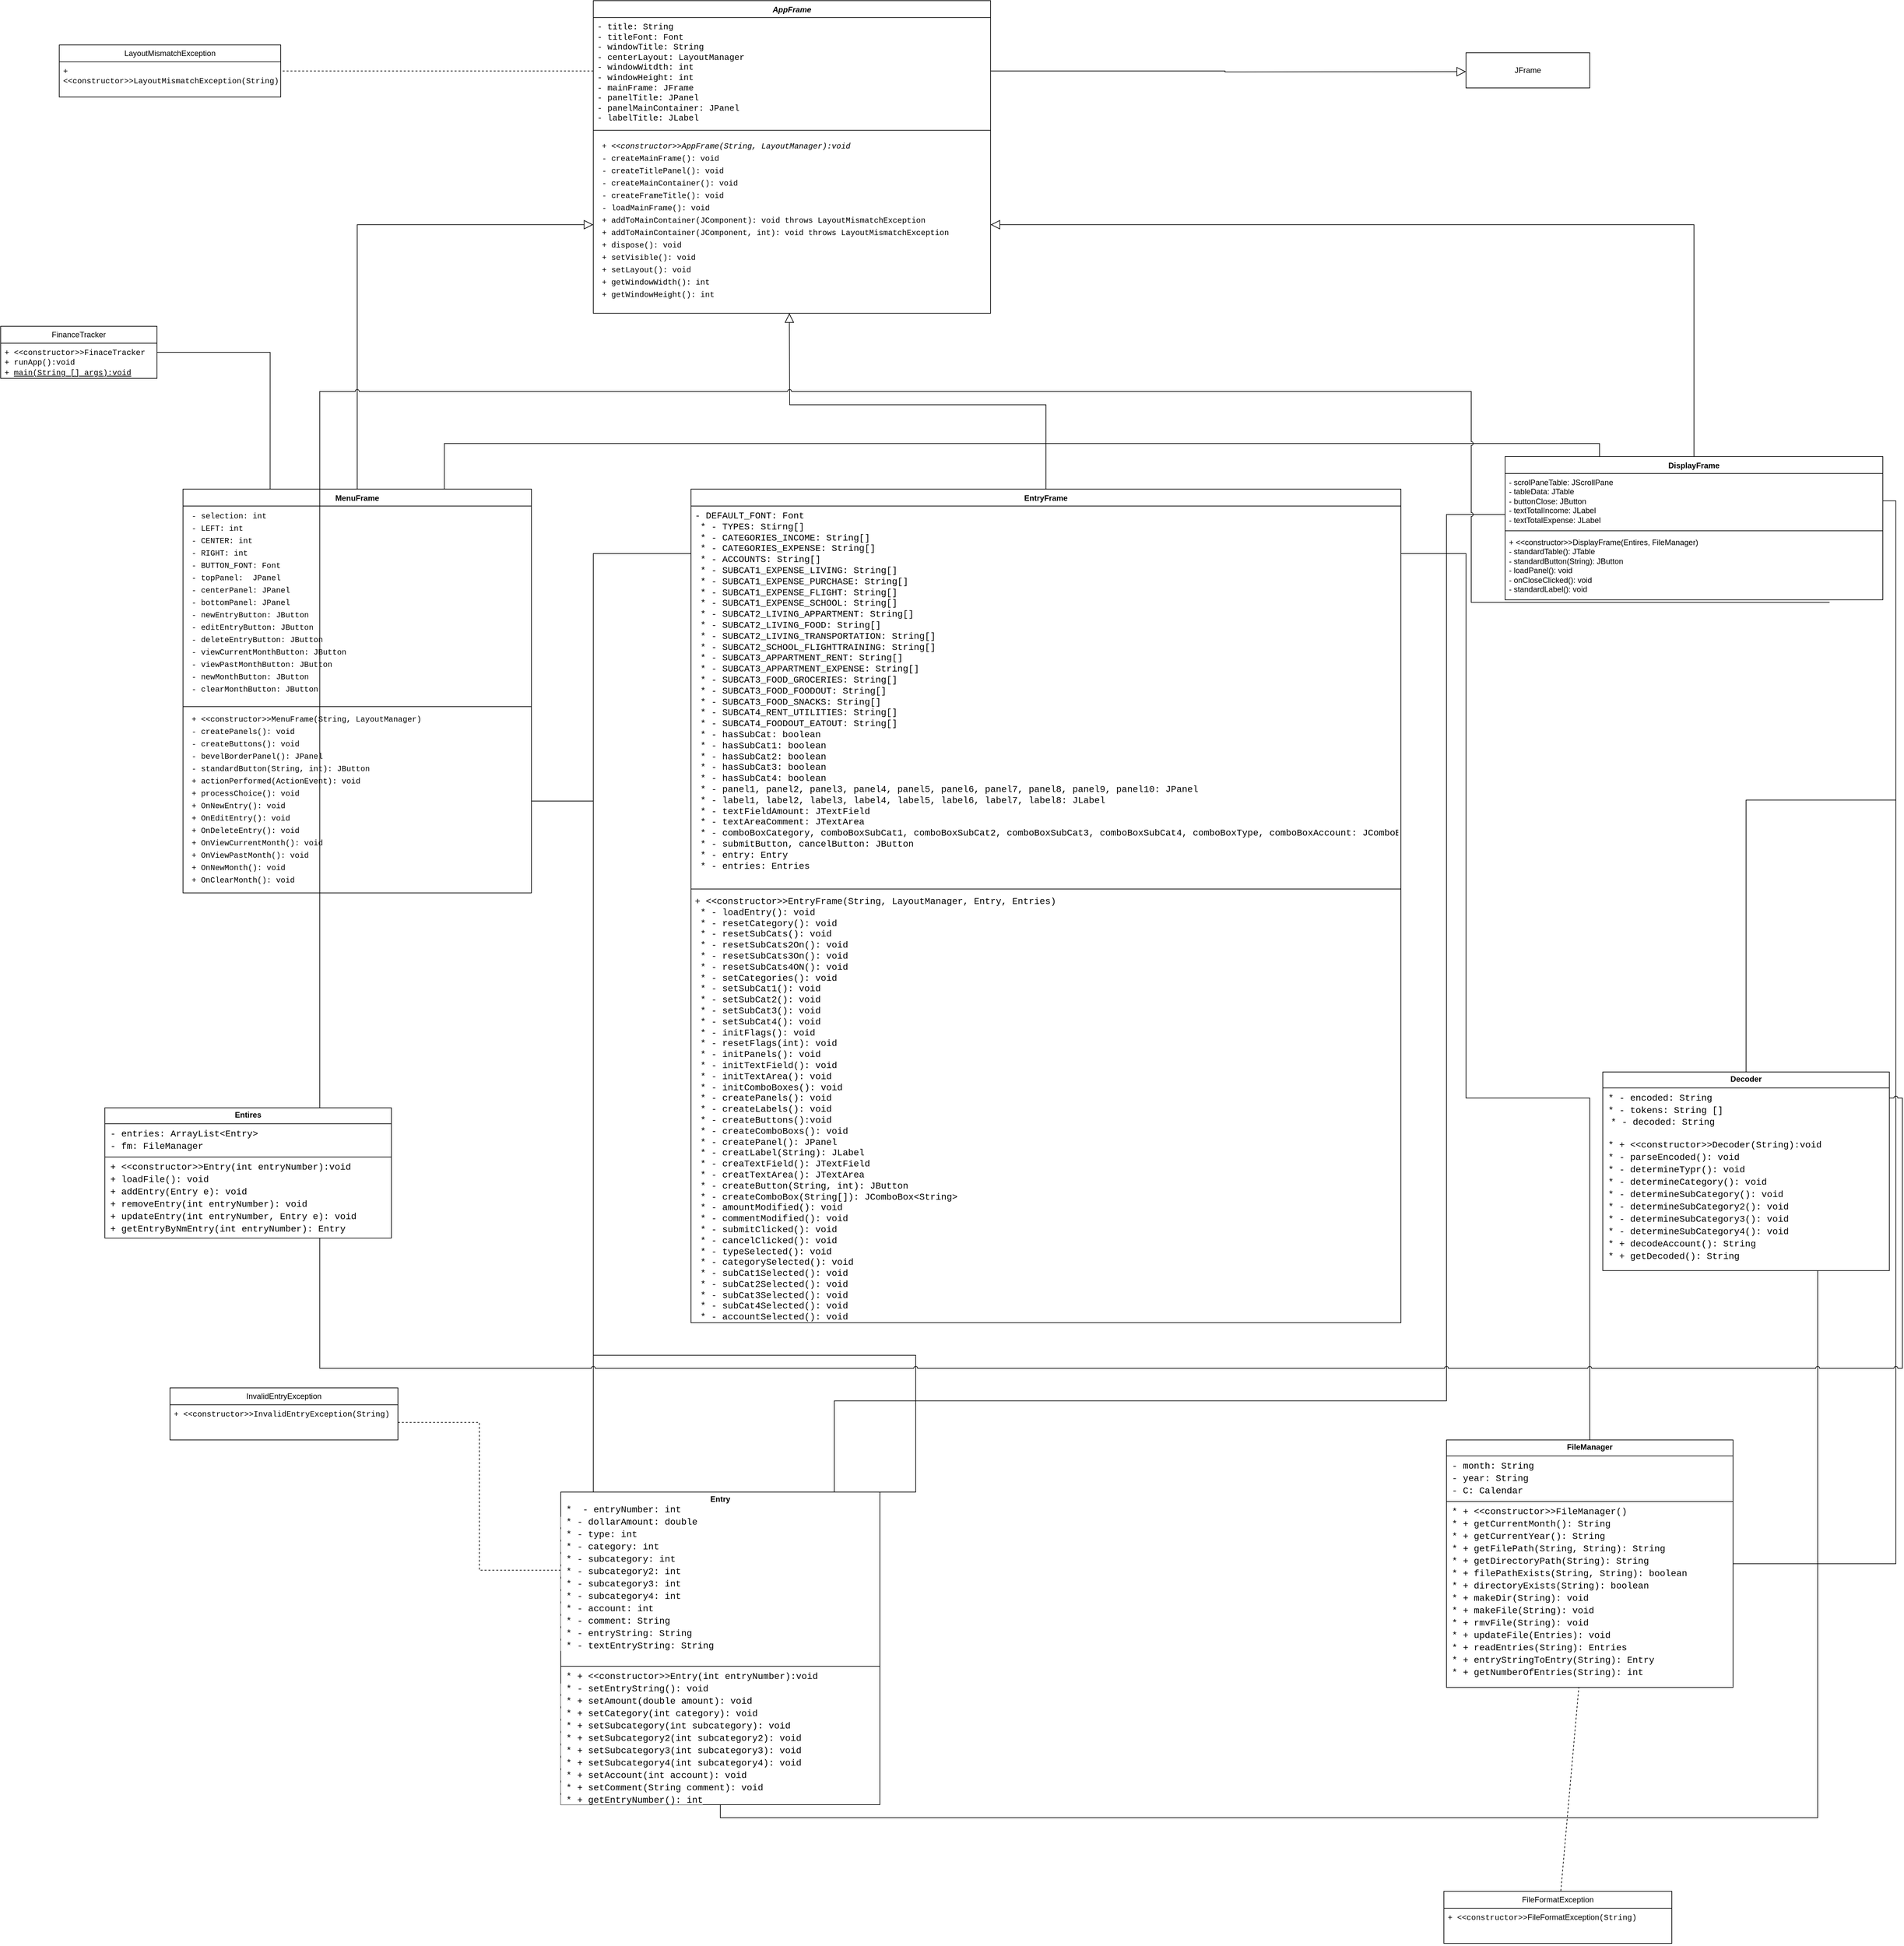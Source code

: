 <mxfile version="26.1.3" pages="2">
  <diagram name="Page-1" id="_9mDkpji30jNcDsXQ54_">
    <mxGraphModel dx="3223" dy="1099" grid="0" gridSize="10" guides="0" tooltips="1" connect="0" arrows="0" fold="1" page="0" pageScale="1" pageWidth="850" pageHeight="1100" math="0" shadow="0">
      <root>
        <mxCell id="0" />
        <mxCell id="1" parent="0" />
        <mxCell id="iAwMKfYmuOtD-HWWdZDS-1" value="&lt;i&gt;AppFrame&lt;/i&gt;" style="swimlane;fontStyle=1;align=center;verticalAlign=top;childLayout=stackLayout;horizontal=1;startSize=26;horizontalStack=0;resizeParent=1;resizeParentMax=0;resizeLast=0;collapsible=1;marginBottom=0;whiteSpace=wrap;html=1;" parent="1" vertex="1">
          <mxGeometry y="40" width="610" height="480" as="geometry" />
        </mxCell>
        <mxCell id="inuUJrZlu9zw-JTVeuuu-2" style="edgeStyle=orthogonalEdgeStyle;rounded=0;orthogonalLoop=1;jettySize=auto;html=1;exitX=1;exitY=0.5;exitDx=0;exitDy=0;endArrow=block;endFill=0;endSize=12;" parent="iAwMKfYmuOtD-HWWdZDS-1" source="iAwMKfYmuOtD-HWWdZDS-2" edge="1">
          <mxGeometry relative="1" as="geometry">
            <mxPoint x="1340" y="109" as="targetPoint" />
          </mxGeometry>
        </mxCell>
        <mxCell id="iAwMKfYmuOtD-HWWdZDS-2" value="&lt;font face=&quot;Courier New&quot; style=&quot;font-size: 13px;&quot;&gt;- title: String&lt;/font&gt;&lt;div&gt;&lt;font face=&quot;Courier New&quot; style=&quot;font-size: 13px;&quot;&gt;- titleFont: Font&lt;/font&gt;&lt;/div&gt;&lt;div&gt;&lt;font face=&quot;Courier New&quot; style=&quot;font-size: 13px;&quot;&gt;- windowTitle: String&lt;/font&gt;&lt;/div&gt;&lt;div&gt;&lt;font face=&quot;Courier New&quot; style=&quot;font-size: 13px;&quot;&gt;- centerLayout: LayoutManager&lt;/font&gt;&lt;/div&gt;&lt;div&gt;&lt;font face=&quot;Courier New&quot; style=&quot;font-size: 13px;&quot;&gt;- windowWitdth: int&lt;/font&gt;&lt;/div&gt;&lt;div&gt;&lt;font face=&quot;Courier New&quot; style=&quot;font-size: 13px;&quot;&gt;- windowHeight: int&lt;/font&gt;&lt;/div&gt;&lt;div&gt;&lt;font face=&quot;Courier New&quot; style=&quot;font-size: 13px;&quot;&gt;- mainFrame: JFrame&lt;/font&gt;&lt;/div&gt;&lt;div&gt;&lt;font face=&quot;Courier New&quot; style=&quot;font-size: 13px;&quot;&gt;- panelTitle: JPanel&lt;/font&gt;&lt;/div&gt;&lt;div&gt;&lt;font face=&quot;Courier New&quot; style=&quot;font-size: 13px;&quot;&gt;- panelMainContainer: JPanel&lt;/font&gt;&lt;/div&gt;&lt;div&gt;&lt;font face=&quot;Courier New&quot; style=&quot;font-size: 13px;&quot;&gt;- labelTitle: JLabel&lt;/font&gt;&lt;/div&gt;" style="text;strokeColor=none;fillColor=none;align=left;verticalAlign=top;spacingLeft=4;spacingRight=4;overflow=hidden;rotatable=0;points=[[0,0.5],[1,0.5]];portConstraint=eastwest;whiteSpace=wrap;html=1;" parent="iAwMKfYmuOtD-HWWdZDS-1" vertex="1">
          <mxGeometry y="26" width="610" height="164" as="geometry" />
        </mxCell>
        <mxCell id="iAwMKfYmuOtD-HWWdZDS-3" value="" style="line;strokeWidth=1;fillColor=none;align=left;verticalAlign=middle;spacingTop=-1;spacingLeft=3;spacingRight=3;rotatable=0;labelPosition=right;points=[];portConstraint=eastwest;strokeColor=inherit;" parent="iAwMKfYmuOtD-HWWdZDS-1" vertex="1">
          <mxGeometry y="190" width="610" height="18" as="geometry" />
        </mxCell>
        <mxCell id="iAwMKfYmuOtD-HWWdZDS-4" value="&lt;div style=&quot;line-height: 19px; white-space: pre; font-family: Consolas, &amp;quot;Courier New&amp;quot;, monospace;&quot;&gt;&lt;div style=&quot;&quot;&gt;&lt;font style=&quot;color: rgb(0, 0, 0);&quot;&gt;&amp;nbsp;&lt;i style=&quot;&quot;&gt;+ &amp;lt;&amp;lt;constructor&amp;gt;&amp;gt;AppFrame(String, LayoutManager):void&lt;/i&gt;&lt;/font&gt;&lt;/div&gt;&lt;div style=&quot;&quot;&gt;&lt;span style=&quot;color: rgb(106, 153, 85);&quot;&gt;&lt;font style=&quot;color: rgb(0, 0, 0);&quot;&gt; - createMainFrame(): void&lt;/font&gt;&lt;/span&gt;&lt;/div&gt;&lt;div style=&quot;&quot;&gt;&lt;span style=&quot;color: rgb(106, 153, 85);&quot;&gt;&lt;font style=&quot;color: rgb(0, 0, 0);&quot;&gt;&amp;nbsp;- createTitlePanel(): void&lt;/font&gt;&lt;/span&gt;&lt;/div&gt;&lt;div style=&quot;&quot;&gt;&lt;span style=&quot;color: rgb(106, 153, 85);&quot;&gt;&lt;font style=&quot;color: rgb(0, 0, 0);&quot;&gt;&amp;nbsp;- createMainContainer(): void&lt;/font&gt;&lt;/span&gt;&lt;/div&gt;&lt;div style=&quot;&quot;&gt;&lt;span style=&quot;color: rgb(106, 153, 85);&quot;&gt;&lt;font style=&quot;color: rgb(0, 0, 0);&quot;&gt;&amp;nbsp;- createFrameTitle(): void&lt;/font&gt;&lt;/span&gt;&lt;/div&gt;&lt;div style=&quot;&quot;&gt;&lt;span style=&quot;color: rgb(106, 153, 85);&quot;&gt;&lt;font style=&quot;color: rgb(0, 0, 0);&quot;&gt;&amp;nbsp;- loadMainFrame(): void&lt;/font&gt;&lt;/span&gt;&lt;/div&gt;&lt;div style=&quot;&quot;&gt;&lt;span style=&quot;color: rgb(106, 153, 85);&quot;&gt;&lt;font style=&quot;color: rgb(0, 0, 0);&quot;&gt;&amp;nbsp;+ addToMainContainer(JComponent): void throws LayoutMismatchException&lt;/font&gt;&lt;/span&gt;&lt;/div&gt;&lt;div style=&quot;&quot;&gt;&lt;span style=&quot;color: rgb(106, 153, 85);&quot;&gt;&lt;font style=&quot;color: rgb(0, 0, 0);&quot;&gt;&amp;nbsp;+ addToMainContainer(JComponent, int): void throws LayoutMismatchException&lt;/font&gt;&lt;/span&gt;&lt;/div&gt;&lt;div style=&quot;&quot;&gt;&lt;span style=&quot;color: rgb(106, 153, 85);&quot;&gt;&lt;font style=&quot;color: rgb(0, 0, 0);&quot;&gt;&amp;nbsp;+ dispose(): void&lt;/font&gt;&lt;/span&gt;&lt;/div&gt;&lt;div style=&quot;&quot;&gt;&lt;span style=&quot;color: rgb(106, 153, 85);&quot;&gt;&lt;font style=&quot;color: rgb(0, 0, 0);&quot;&gt;&amp;nbsp;+ setVisible(): void&lt;/font&gt;&lt;/span&gt;&lt;/div&gt;&lt;div style=&quot;&quot;&gt;&lt;span style=&quot;color: rgb(106, 153, 85);&quot;&gt;&lt;font style=&quot;color: rgb(0, 0, 0);&quot;&gt;&amp;nbsp;+ setLayout(): void&lt;/font&gt;&lt;/span&gt;&lt;/div&gt;&lt;div style=&quot;&quot;&gt;&lt;span style=&quot;color: rgb(106, 153, 85);&quot;&gt;&lt;font style=&quot;color: rgb(0, 0, 0);&quot;&gt;&amp;nbsp;+ getWindowWidth(): int&lt;/font&gt;&lt;/span&gt;&lt;/div&gt;&lt;div style=&quot;&quot;&gt;&lt;span style=&quot;color: rgb(106, 153, 85);&quot;&gt;&lt;font style=&quot;color: rgb(0, 0, 0);&quot;&gt;&amp;nbsp;+ getWindowHeight(): int&lt;/font&gt;&lt;/span&gt;&lt;/div&gt;&lt;/div&gt;" style="text;strokeColor=none;fillColor=none;align=left;verticalAlign=top;spacingLeft=4;spacingRight=4;overflow=hidden;rotatable=0;points=[[0,0.5],[1,0.5]];portConstraint=eastwest;whiteSpace=wrap;html=1;" parent="iAwMKfYmuOtD-HWWdZDS-1" vertex="1">
          <mxGeometry y="208" width="610" height="272" as="geometry" />
        </mxCell>
        <mxCell id="inuUJrZlu9zw-JTVeuuu-4" style="edgeStyle=orthogonalEdgeStyle;rounded=0;orthogonalLoop=1;jettySize=auto;html=1;exitX=1;exitY=0.5;exitDx=0;exitDy=0;entryX=0.25;entryY=0;entryDx=0;entryDy=0;endArrow=none;startFill=0;" parent="1" source="iAwMKfYmuOtD-HWWdZDS-5" target="iAwMKfYmuOtD-HWWdZDS-15" edge="1">
          <mxGeometry relative="1" as="geometry" />
        </mxCell>
        <mxCell id="iAwMKfYmuOtD-HWWdZDS-5" value="FinanceTracker" style="swimlane;fontStyle=0;childLayout=stackLayout;horizontal=1;startSize=26;fillColor=none;horizontalStack=0;resizeParent=1;resizeParentMax=0;resizeLast=0;collapsible=1;marginBottom=0;whiteSpace=wrap;html=1;" parent="1" vertex="1">
          <mxGeometry x="-910" y="540" width="240" height="80" as="geometry" />
        </mxCell>
        <mxCell id="iAwMKfYmuOtD-HWWdZDS-6" value="&lt;font face=&quot;Courier New&quot;&gt;+ &amp;lt;&amp;lt;constructor&amp;gt;&amp;gt;FinaceTracker&lt;/font&gt;&lt;div&gt;&lt;font face=&quot;Courier New&quot;&gt;+ runApp():void&lt;/font&gt;&lt;/div&gt;&lt;div&gt;&lt;font face=&quot;Courier New&quot;&gt;+ &lt;u&gt;main(String [] args):void&lt;/u&gt;&lt;/font&gt;&lt;/div&gt;" style="text;strokeColor=none;fillColor=none;align=left;verticalAlign=top;spacingLeft=4;spacingRight=4;overflow=hidden;rotatable=0;points=[[0,0.5],[1,0.5]];portConstraint=eastwest;whiteSpace=wrap;html=1;" parent="iAwMKfYmuOtD-HWWdZDS-5" vertex="1">
          <mxGeometry y="26" width="240" height="54" as="geometry" />
        </mxCell>
        <mxCell id="iAwMKfYmuOtD-HWWdZDS-11" value="LayoutMismatchException" style="swimlane;fontStyle=0;childLayout=stackLayout;horizontal=1;startSize=26;fillColor=none;horizontalStack=0;resizeParent=1;resizeParentMax=0;resizeLast=0;collapsible=1;marginBottom=0;whiteSpace=wrap;html=1;" parent="1" vertex="1">
          <mxGeometry x="-820" y="108" width="340" height="80" as="geometry" />
        </mxCell>
        <mxCell id="iAwMKfYmuOtD-HWWdZDS-12" value="&lt;font face=&quot;Courier New&quot;&gt;+ &amp;lt;&amp;lt;constructor&amp;gt;&amp;gt;LayoutMismatchException(String)&lt;/font&gt;" style="text;strokeColor=none;fillColor=none;align=left;verticalAlign=top;spacingLeft=4;spacingRight=4;overflow=hidden;rotatable=0;points=[[0,0.5],[1,0.5]];portConstraint=eastwest;whiteSpace=wrap;html=1;" parent="iAwMKfYmuOtD-HWWdZDS-11" vertex="1">
          <mxGeometry y="26" width="340" height="54" as="geometry" />
        </mxCell>
        <mxCell id="hcySeCw22KZVgcper9xz-9" style="edgeStyle=orthogonalEdgeStyle;rounded=0;orthogonalLoop=1;jettySize=auto;html=1;exitX=0.5;exitY=0;exitDx=0;exitDy=0;endArrow=block;endFill=0;endSize=12;" parent="1" source="iAwMKfYmuOtD-HWWdZDS-15" target="iAwMKfYmuOtD-HWWdZDS-4" edge="1">
          <mxGeometry relative="1" as="geometry" />
        </mxCell>
        <mxCell id="inuUJrZlu9zw-JTVeuuu-5" style="edgeStyle=orthogonalEdgeStyle;rounded=0;orthogonalLoop=1;jettySize=auto;html=1;exitX=0.75;exitY=0;exitDx=0;exitDy=0;entryX=0.25;entryY=0;entryDx=0;entryDy=0;endArrow=none;startFill=0;" parent="1" source="iAwMKfYmuOtD-HWWdZDS-15" target="iAwMKfYmuOtD-HWWdZDS-23" edge="1">
          <mxGeometry relative="1" as="geometry" />
        </mxCell>
        <mxCell id="iAwMKfYmuOtD-HWWdZDS-15" value="MenuFrame" style="swimlane;fontStyle=1;align=center;verticalAlign=top;childLayout=stackLayout;horizontal=1;startSize=26;horizontalStack=0;resizeParent=1;resizeParentMax=0;resizeLast=0;collapsible=1;marginBottom=0;whiteSpace=wrap;html=1;" parent="1" vertex="1">
          <mxGeometry x="-630" y="790" width="535" height="620" as="geometry" />
        </mxCell>
        <mxCell id="iAwMKfYmuOtD-HWWdZDS-16" value="&lt;div style=&quot;font-family: Consolas, &amp;quot;Courier New&amp;quot;, monospace; line-height: 19px; white-space: pre;&quot;&gt;&lt;div style=&quot;&quot;&gt;&lt;span&gt;&lt;font style=&quot;color: rgb(0, 0, 0);&quot;&gt; - selection: int&lt;/font&gt;&lt;/span&gt;&lt;/div&gt;&lt;div style=&quot;&quot;&gt;&lt;span&gt;&lt;font style=&quot;color: rgb(0, 0, 0);&quot;&gt;&amp;nbsp;- LEFT: int&lt;/font&gt;&lt;/span&gt;&lt;/div&gt;&lt;div style=&quot;&quot;&gt;&lt;span&gt;&lt;font style=&quot;color: rgb(0, 0, 0);&quot;&gt;&amp;nbsp;- CENTER: int&lt;/font&gt;&lt;/span&gt;&lt;/div&gt;&lt;div style=&quot;&quot;&gt;&lt;span&gt;&lt;font style=&quot;color: rgb(0, 0, 0);&quot;&gt;&amp;nbsp;- RIGHT: int&lt;/font&gt;&lt;/span&gt;&lt;/div&gt;&lt;div style=&quot;&quot;&gt;&lt;span&gt;&lt;font style=&quot;color: rgb(0, 0, 0);&quot;&gt;&amp;nbsp;- BUTTON_FONT: Font&lt;/font&gt;&lt;/span&gt;&lt;/div&gt;&lt;div style=&quot;&quot;&gt;&lt;span&gt;&lt;font style=&quot;color: rgb(0, 0, 0);&quot;&gt;&amp;nbsp;- topPanel: &amp;nbsp;JPanel&lt;/font&gt;&lt;/span&gt;&lt;/div&gt;&lt;div style=&quot;&quot;&gt;&lt;span&gt;&lt;font style=&quot;color: rgb(0, 0, 0);&quot;&gt;&amp;nbsp;- centerPanel: JPanel&lt;/font&gt;&lt;/span&gt;&lt;/div&gt;&lt;div style=&quot;&quot;&gt;&lt;span&gt;&lt;font style=&quot;color: rgb(0, 0, 0);&quot;&gt;&amp;nbsp;- bottomPanel: JPanel&lt;/font&gt;&lt;/span&gt;&lt;/div&gt;&lt;div style=&quot;&quot;&gt;&lt;span&gt;&lt;font style=&quot;color: rgb(0, 0, 0);&quot;&gt;&amp;nbsp;- newEntryButton: JButton&lt;/font&gt;&lt;/span&gt;&lt;/div&gt;&lt;div style=&quot;&quot;&gt;&lt;span&gt;&lt;font style=&quot;color: rgb(0, 0, 0);&quot;&gt;&amp;nbsp;- editEntryButton: JButton&lt;/font&gt;&lt;/span&gt;&lt;/div&gt;&lt;div style=&quot;&quot;&gt;&lt;span&gt;&lt;font style=&quot;color: rgb(0, 0, 0);&quot;&gt;&amp;nbsp;- deleteEntryButton: JButton&lt;/font&gt;&lt;/span&gt;&lt;/div&gt;&lt;div style=&quot;&quot;&gt;&lt;span&gt;&lt;font style=&quot;color: rgb(0, 0, 0);&quot;&gt;&amp;nbsp;- viewCurrentMonthButton: JButton&lt;/font&gt;&lt;/span&gt;&lt;/div&gt;&lt;div style=&quot;&quot;&gt;&lt;span&gt;&lt;font style=&quot;color: rgb(0, 0, 0);&quot;&gt;&amp;nbsp;- viewPastMonthButton: JButton&lt;/font&gt;&lt;/span&gt;&lt;/div&gt;&lt;div style=&quot;&quot;&gt;&lt;span&gt;&lt;font style=&quot;color: rgb(0, 0, 0);&quot;&gt;&amp;nbsp;- newMonthButton: JButton&lt;/font&gt;&lt;/span&gt;&lt;/div&gt;&lt;div style=&quot;&quot;&gt;&lt;span&gt;&lt;font style=&quot;color: rgb(0, 0, 0);&quot;&gt;&amp;nbsp;- clearMonthButton: JButton&lt;/font&gt;&lt;/span&gt;&lt;/div&gt;&lt;/div&gt;" style="text;strokeColor=none;fillColor=none;align=left;verticalAlign=top;spacingLeft=4;spacingRight=4;overflow=hidden;rotatable=0;points=[[0,0.5],[1,0.5]];portConstraint=eastwest;whiteSpace=wrap;html=1;" parent="iAwMKfYmuOtD-HWWdZDS-15" vertex="1">
          <mxGeometry y="26" width="535" height="304" as="geometry" />
        </mxCell>
        <mxCell id="iAwMKfYmuOtD-HWWdZDS-17" value="" style="line;strokeWidth=1;fillColor=none;align=left;verticalAlign=middle;spacingTop=-1;spacingLeft=3;spacingRight=3;rotatable=0;labelPosition=right;points=[];portConstraint=eastwest;strokeColor=inherit;" parent="iAwMKfYmuOtD-HWWdZDS-15" vertex="1">
          <mxGeometry y="330" width="535" height="8" as="geometry" />
        </mxCell>
        <mxCell id="iAwMKfYmuOtD-HWWdZDS-18" value="&lt;div style=&quot;font-family: Consolas, &amp;quot;Courier New&amp;quot;, monospace; line-height: 19px; white-space: pre;&quot;&gt;&lt;div style=&quot;&quot;&gt;&lt;span&gt;&lt;font style=&quot;color: rgb(0, 0, 0);&quot;&gt;&amp;nbsp;+ &amp;lt;&amp;lt;constructor&amp;gt;&amp;gt;MenuFrame(String, LayoutManager)&lt;/font&gt;&lt;/span&gt;&lt;/div&gt;&lt;div style=&quot;&quot;&gt;&lt;span&gt;&lt;font style=&quot;color: rgb(0, 0, 0);&quot;&gt;&amp;nbsp;- createPanels(): void&lt;/font&gt;&lt;/span&gt;&lt;/div&gt;&lt;div style=&quot;&quot;&gt;&lt;span&gt;&lt;font style=&quot;color: rgb(0, 0, 0);&quot;&gt;&amp;nbsp;- createButtons(): void&lt;/font&gt;&lt;/span&gt;&lt;/div&gt;&lt;div style=&quot;&quot;&gt;&lt;span&gt;&lt;font style=&quot;color: rgb(0, 0, 0);&quot;&gt;&amp;nbsp;- bevelBorderPanel(): JPanel&lt;/font&gt;&lt;/span&gt;&lt;/div&gt;&lt;div style=&quot;&quot;&gt;&lt;span&gt;&lt;font style=&quot;color: rgb(0, 0, 0);&quot;&gt;&amp;nbsp;- standardButton(String, int): JButton&lt;/font&gt;&lt;/span&gt;&lt;/div&gt;&lt;div style=&quot;&quot;&gt;&lt;span&gt;&lt;font style=&quot;color: rgb(0, 0, 0);&quot;&gt;&amp;nbsp;+ actionPerformed(ActionEvent): void&lt;/font&gt;&lt;/span&gt;&lt;/div&gt;&lt;div style=&quot;&quot;&gt;&lt;span&gt;&lt;font style=&quot;color: rgb(0, 0, 0);&quot;&gt;&amp;nbsp;+ processChoice(): void&lt;/font&gt;&lt;/span&gt;&lt;/div&gt;&lt;div style=&quot;&quot;&gt;&lt;span&gt;&lt;font style=&quot;color: rgb(0, 0, 0);&quot;&gt;&amp;nbsp;+ OnNewEntry(): void&lt;/font&gt;&lt;/span&gt;&lt;/div&gt;&lt;div style=&quot;&quot;&gt;&lt;span&gt;&lt;font style=&quot;color: rgb(0, 0, 0);&quot;&gt;&amp;nbsp;+ OnEditEntry(): void&lt;/font&gt;&lt;/span&gt;&lt;/div&gt;&lt;div style=&quot;&quot;&gt;&lt;span&gt;&lt;font style=&quot;color: rgb(0, 0, 0);&quot;&gt;&amp;nbsp;+ OnDeleteEntry(): void&lt;/font&gt;&lt;/span&gt;&lt;/div&gt;&lt;div style=&quot;&quot;&gt;&lt;span&gt;&lt;font style=&quot;color: rgb(0, 0, 0);&quot;&gt;&amp;nbsp;+ OnViewCurrentMonth(): void&lt;/font&gt;&lt;/span&gt;&lt;/div&gt;&lt;div style=&quot;&quot;&gt;&lt;span&gt;&lt;font style=&quot;color: rgb(0, 0, 0);&quot;&gt;&amp;nbsp;+ OnViewPastMonth(): void&lt;/font&gt;&lt;/span&gt;&lt;/div&gt;&lt;div style=&quot;&quot;&gt;&lt;span&gt;&lt;font style=&quot;color: rgb(0, 0, 0);&quot;&gt;&amp;nbsp;+ OnNewMonth(): void&lt;/font&gt;&lt;/span&gt;&lt;/div&gt;&lt;div style=&quot;&quot;&gt;&lt;span&gt;&lt;font style=&quot;color: rgb(0, 0, 0);&quot;&gt;&amp;nbsp;+ OnClearMonth(): void&lt;/font&gt;&lt;/span&gt;&lt;/div&gt;&lt;/div&gt;" style="text;strokeColor=none;fillColor=none;align=left;verticalAlign=top;spacingLeft=4;spacingRight=4;overflow=hidden;rotatable=0;points=[[0,0.5],[1,0.5]];portConstraint=eastwest;whiteSpace=wrap;html=1;" parent="iAwMKfYmuOtD-HWWdZDS-15" vertex="1">
          <mxGeometry y="338" width="535" height="282" as="geometry" />
        </mxCell>
        <mxCell id="iAwMKfYmuOtD-HWWdZDS-19" value="EntryFrame" style="swimlane;fontStyle=1;align=center;verticalAlign=top;childLayout=stackLayout;horizontal=1;startSize=26;horizontalStack=0;resizeParent=1;resizeParentMax=0;resizeLast=0;collapsible=1;marginBottom=0;whiteSpace=wrap;html=1;" parent="1" vertex="1">
          <mxGeometry x="150" y="790" width="1090" height="1280" as="geometry" />
        </mxCell>
        <mxCell id="iAwMKfYmuOtD-HWWdZDS-20" value="&lt;div style=&quot;font-family: Consolas, &amp;quot;Courier New&amp;quot;, monospace; font-size: 14px; white-space: pre;&quot;&gt;&lt;font style=&quot;color: rgb(0, 0, 0);&quot;&gt;- DEFAULT_FONT: Font&lt;/font&gt;&lt;/div&gt;&lt;div style=&quot;font-family: Consolas, &amp;quot;Courier New&amp;quot;, monospace; font-size: 14px; white-space: pre;&quot;&gt;&lt;span style=&quot;color: rgb(106, 153, 85);&quot;&gt;&lt;font style=&quot;color: rgb(0, 0, 0);&quot;&gt;&amp;nbsp;* - TYPES: Stirng[]&lt;/font&gt;&lt;/span&gt;&lt;/div&gt;&lt;div style=&quot;font-family: Consolas, &amp;quot;Courier New&amp;quot;, monospace; font-size: 14px; white-space: pre;&quot;&gt;&lt;span style=&quot;color: rgb(106, 153, 85);&quot;&gt;&lt;font style=&quot;color: rgb(0, 0, 0);&quot;&gt;&amp;nbsp;* - CATEGORIES_INCOME: String[]&lt;/font&gt;&lt;/span&gt;&lt;/div&gt;&lt;div style=&quot;font-family: Consolas, &amp;quot;Courier New&amp;quot;, monospace; font-size: 14px; white-space: pre;&quot;&gt;&lt;span style=&quot;color: rgb(106, 153, 85);&quot;&gt;&lt;font style=&quot;color: rgb(0, 0, 0);&quot;&gt;&amp;nbsp;* - CATEGORIES_EXPENSE: String[]&lt;/font&gt;&lt;/span&gt;&lt;/div&gt;&lt;div style=&quot;font-family: Consolas, &amp;quot;Courier New&amp;quot;, monospace; font-size: 14px; white-space: pre;&quot;&gt;&lt;span style=&quot;color: rgb(106, 153, 85);&quot;&gt;&lt;font style=&quot;color: rgb(0, 0, 0);&quot;&gt;&amp;nbsp;* - ACCOUNTS: String[]&lt;/font&gt;&lt;/span&gt;&lt;/div&gt;&lt;div style=&quot;font-family: Consolas, &amp;quot;Courier New&amp;quot;, monospace; font-size: 14px; white-space: pre;&quot;&gt;&lt;span style=&quot;color: rgb(106, 153, 85);&quot;&gt;&lt;font style=&quot;color: rgb(0, 0, 0);&quot;&gt;&amp;nbsp;* - SUBCAT1_EXPENSE_LIVING: String[]&lt;/font&gt;&lt;/span&gt;&lt;/div&gt;&lt;div style=&quot;font-family: Consolas, &amp;quot;Courier New&amp;quot;, monospace; font-size: 14px; white-space: pre;&quot;&gt;&lt;span style=&quot;color: rgb(106, 153, 85);&quot;&gt;&lt;font style=&quot;color: rgb(0, 0, 0);&quot;&gt;&amp;nbsp;* - SUBCAT1_EXPENSE_PURCHASE: String[]&lt;/font&gt;&lt;/span&gt;&lt;/div&gt;&lt;div style=&quot;font-family: Consolas, &amp;quot;Courier New&amp;quot;, monospace; font-size: 14px; white-space: pre;&quot;&gt;&lt;span style=&quot;color: rgb(106, 153, 85);&quot;&gt;&lt;font style=&quot;color: rgb(0, 0, 0);&quot;&gt;&amp;nbsp;* - SUBCAT1_EXPENSE_FLIGHT: String[]&lt;/font&gt;&lt;/span&gt;&lt;/div&gt;&lt;div style=&quot;font-family: Consolas, &amp;quot;Courier New&amp;quot;, monospace; font-size: 14px; white-space: pre;&quot;&gt;&lt;span style=&quot;color: rgb(106, 153, 85);&quot;&gt;&lt;font style=&quot;color: rgb(0, 0, 0);&quot;&gt;&amp;nbsp;* - SUBCAT1_EXPENSE_SCHOOL: String[]&lt;/font&gt;&lt;/span&gt;&lt;/div&gt;&lt;div style=&quot;font-family: Consolas, &amp;quot;Courier New&amp;quot;, monospace; font-size: 14px; white-space: pre;&quot;&gt;&lt;span style=&quot;color: rgb(106, 153, 85);&quot;&gt;&lt;font style=&quot;color: rgb(0, 0, 0);&quot;&gt;&amp;nbsp;* - SUBCAT2_LIVING_APPARTMENT: String[]&lt;/font&gt;&lt;/span&gt;&lt;/div&gt;&lt;div style=&quot;font-family: Consolas, &amp;quot;Courier New&amp;quot;, monospace; font-size: 14px; white-space: pre;&quot;&gt;&lt;span style=&quot;color: rgb(106, 153, 85);&quot;&gt;&lt;font style=&quot;color: rgb(0, 0, 0);&quot;&gt;&amp;nbsp;* - SUBCAT2_LIVING_FOOD: String[]&lt;/font&gt;&lt;/span&gt;&lt;/div&gt;&lt;div style=&quot;font-family: Consolas, &amp;quot;Courier New&amp;quot;, monospace; font-size: 14px; white-space: pre;&quot;&gt;&lt;span style=&quot;color: rgb(106, 153, 85);&quot;&gt;&lt;font style=&quot;color: rgb(0, 0, 0);&quot;&gt;&amp;nbsp;* - SUBCAT2_LIVING_TRANSPORTATION: String[]&lt;/font&gt;&lt;/span&gt;&lt;/div&gt;&lt;div style=&quot;font-family: Consolas, &amp;quot;Courier New&amp;quot;, monospace; font-size: 14px; white-space: pre;&quot;&gt;&lt;span style=&quot;color: rgb(106, 153, 85);&quot;&gt;&lt;font style=&quot;color: rgb(0, 0, 0);&quot;&gt;&amp;nbsp;* - SUBCAT2_SCHOOL_FLIGHTTRAINING: String[]&lt;/font&gt;&lt;/span&gt;&lt;/div&gt;&lt;div style=&quot;font-family: Consolas, &amp;quot;Courier New&amp;quot;, monospace; font-size: 14px; white-space: pre;&quot;&gt;&lt;span style=&quot;color: rgb(106, 153, 85);&quot;&gt;&lt;font style=&quot;color: rgb(0, 0, 0);&quot;&gt;&amp;nbsp;* - SUBCAT3_APPARTMENT_RENT: String[]&lt;/font&gt;&lt;/span&gt;&lt;/div&gt;&lt;div style=&quot;font-family: Consolas, &amp;quot;Courier New&amp;quot;, monospace; font-size: 14px; white-space: pre;&quot;&gt;&lt;span style=&quot;color: rgb(106, 153, 85);&quot;&gt;&lt;font style=&quot;color: rgb(0, 0, 0);&quot;&gt;&amp;nbsp;* - SUBCAT3_APPARTMENT_EXPENSE: String[]&lt;/font&gt;&lt;/span&gt;&lt;/div&gt;&lt;div style=&quot;font-family: Consolas, &amp;quot;Courier New&amp;quot;, monospace; font-size: 14px; white-space: pre;&quot;&gt;&lt;span style=&quot;color: rgb(106, 153, 85);&quot;&gt;&lt;font style=&quot;color: rgb(0, 0, 0);&quot;&gt;&amp;nbsp;* - SUBCAT3_FOOD_GROCERIES: String[]&lt;/font&gt;&lt;/span&gt;&lt;/div&gt;&lt;div style=&quot;font-family: Consolas, &amp;quot;Courier New&amp;quot;, monospace; font-size: 14px; white-space: pre;&quot;&gt;&lt;span style=&quot;color: rgb(106, 153, 85);&quot;&gt;&lt;font style=&quot;color: rgb(0, 0, 0);&quot;&gt;&amp;nbsp;* - SUBCAT3_FOOD_FOODOUT: String[]&lt;/font&gt;&lt;/span&gt;&lt;/div&gt;&lt;div style=&quot;font-family: Consolas, &amp;quot;Courier New&amp;quot;, monospace; font-size: 14px; white-space: pre;&quot;&gt;&lt;span style=&quot;color: rgb(106, 153, 85);&quot;&gt;&lt;font style=&quot;color: rgb(0, 0, 0);&quot;&gt;&amp;nbsp;* - SUBCAT3_FOOD_SNACKS: String[]&lt;/font&gt;&lt;/span&gt;&lt;/div&gt;&lt;div style=&quot;font-family: Consolas, &amp;quot;Courier New&amp;quot;, monospace; font-size: 14px; white-space: pre;&quot;&gt;&lt;span style=&quot;color: rgb(106, 153, 85);&quot;&gt;&lt;font style=&quot;color: rgb(0, 0, 0);&quot;&gt;&amp;nbsp;* - SUBCAT4_RENT_UTILITIES: String[]&lt;/font&gt;&lt;/span&gt;&lt;/div&gt;&lt;div style=&quot;font-family: Consolas, &amp;quot;Courier New&amp;quot;, monospace; font-size: 14px; white-space: pre;&quot;&gt;&lt;span style=&quot;color: rgb(106, 153, 85);&quot;&gt;&lt;font style=&quot;color: rgb(0, 0, 0);&quot;&gt;&amp;nbsp;* - SUBCAT4_FOODOUT_EATOUT: String[]&lt;/font&gt;&lt;/span&gt;&lt;/div&gt;&lt;div style=&quot;font-family: Consolas, &amp;quot;Courier New&amp;quot;, monospace; font-size: 14px; white-space: pre;&quot;&gt;&lt;span style=&quot;color: rgb(106, 153, 85);&quot;&gt;&lt;font style=&quot;color: rgb(0, 0, 0);&quot;&gt;&amp;nbsp;* - hasSubCat: boolean&lt;/font&gt;&lt;/span&gt;&lt;/div&gt;&lt;div style=&quot;font-family: Consolas, &amp;quot;Courier New&amp;quot;, monospace; font-size: 14px; white-space: pre;&quot;&gt;&lt;span style=&quot;color: rgb(106, 153, 85);&quot;&gt;&lt;font style=&quot;color: rgb(0, 0, 0);&quot;&gt;&amp;nbsp;* - hasSubCat1: boolean&lt;/font&gt;&lt;/span&gt;&lt;/div&gt;&lt;div style=&quot;font-family: Consolas, &amp;quot;Courier New&amp;quot;, monospace; font-size: 14px; white-space: pre;&quot;&gt;&lt;span style=&quot;color: rgb(106, 153, 85);&quot;&gt;&lt;font style=&quot;color: rgb(0, 0, 0);&quot;&gt;&amp;nbsp;* - hasSubCat2: boolean&lt;/font&gt;&lt;/span&gt;&lt;/div&gt;&lt;div style=&quot;font-family: Consolas, &amp;quot;Courier New&amp;quot;, monospace; font-size: 14px; white-space: pre;&quot;&gt;&lt;span style=&quot;color: rgb(106, 153, 85);&quot;&gt;&lt;font style=&quot;color: rgb(0, 0, 0);&quot;&gt;&amp;nbsp;* - hasSubCat3: boolean&lt;/font&gt;&lt;/span&gt;&lt;/div&gt;&lt;div style=&quot;font-family: Consolas, &amp;quot;Courier New&amp;quot;, monospace; font-size: 14px; white-space: pre;&quot;&gt;&lt;span style=&quot;color: rgb(106, 153, 85);&quot;&gt;&lt;font style=&quot;color: rgb(0, 0, 0);&quot;&gt;&amp;nbsp;* - hasSubCat4: boolean&lt;/font&gt;&lt;/span&gt;&lt;/div&gt;&lt;div style=&quot;font-family: Consolas, &amp;quot;Courier New&amp;quot;, monospace; font-size: 14px; white-space: pre;&quot;&gt;&lt;span style=&quot;color: rgb(106, 153, 85);&quot;&gt;&lt;font style=&quot;color: rgb(0, 0, 0);&quot;&gt;&amp;nbsp;* - panel1, panel2, panel3, panel4, panel5, panel6, panel7, panel8, panel9, panel10: JPanel&lt;/font&gt;&lt;/span&gt;&lt;/div&gt;&lt;div style=&quot;font-family: Consolas, &amp;quot;Courier New&amp;quot;, monospace; font-size: 14px; white-space: pre;&quot;&gt;&lt;span style=&quot;color: rgb(106, 153, 85);&quot;&gt;&lt;font style=&quot;color: rgb(0, 0, 0);&quot;&gt;&amp;nbsp;* - label1, label2, label3, label4, label5, label6, label7, label8: JLabel&lt;/font&gt;&lt;/span&gt;&lt;/div&gt;&lt;div style=&quot;font-family: Consolas, &amp;quot;Courier New&amp;quot;, monospace; font-size: 14px; white-space: pre;&quot;&gt;&lt;span style=&quot;color: rgb(106, 153, 85);&quot;&gt;&lt;font style=&quot;color: rgb(0, 0, 0);&quot;&gt;&amp;nbsp;* - textFieldAmount: JTextField&lt;/font&gt;&lt;/span&gt;&lt;/div&gt;&lt;div style=&quot;font-family: Consolas, &amp;quot;Courier New&amp;quot;, monospace; font-size: 14px; white-space: pre;&quot;&gt;&lt;span style=&quot;color: rgb(106, 153, 85);&quot;&gt;&lt;font style=&quot;color: rgb(0, 0, 0);&quot;&gt;&amp;nbsp;* - textAreaComment: JTextArea&lt;/font&gt;&lt;/span&gt;&lt;/div&gt;&lt;div style=&quot;font-family: Consolas, &amp;quot;Courier New&amp;quot;, monospace; font-size: 14px; white-space: pre;&quot;&gt;&lt;span style=&quot;color: rgb(106, 153, 85);&quot;&gt;&lt;font style=&quot;color: rgb(0, 0, 0);&quot;&gt;&amp;nbsp;* - comboBoxCategory, comboBoxSubCat1, comboBoxSubCat2, comboBoxSubCat3, comboBoxSubCat4, comboBoxType, comboBoxAccount: JComboBox&amp;lt;String&amp;gt;&lt;/font&gt;&lt;/span&gt;&lt;/div&gt;&lt;div style=&quot;font-family: Consolas, &amp;quot;Courier New&amp;quot;, monospace; font-size: 14px; white-space: pre;&quot;&gt;&lt;span style=&quot;color: rgb(106, 153, 85);&quot;&gt;&lt;font style=&quot;color: rgb(0, 0, 0);&quot;&gt;&amp;nbsp;* - submitButton, cancelButton: JButton&lt;/font&gt;&lt;/span&gt;&lt;/div&gt;&lt;div style=&quot;font-family: Consolas, &amp;quot;Courier New&amp;quot;, monospace; font-size: 14px; white-space: pre;&quot;&gt;&lt;span style=&quot;color: rgb(106, 153, 85);&quot;&gt;&lt;font style=&quot;color: rgb(0, 0, 0);&quot;&gt;&amp;nbsp;* - entry: Entry&lt;/font&gt;&lt;/span&gt;&lt;/div&gt;&lt;div style=&quot;font-family: Consolas, &amp;quot;Courier New&amp;quot;, monospace; font-size: 14px; white-space: pre;&quot;&gt;&lt;span style=&quot;color: rgb(106, 153, 85);&quot;&gt;&lt;font style=&quot;color: rgb(0, 0, 0);&quot;&gt;&amp;nbsp;* - entries: Entries&lt;/font&gt;&lt;/span&gt;&lt;/div&gt;" style="text;strokeColor=none;fillColor=none;align=left;verticalAlign=top;spacingLeft=4;spacingRight=4;overflow=hidden;rotatable=0;points=[[0,0.5],[1,0.5]];portConstraint=eastwest;whiteSpace=wrap;html=1;" parent="iAwMKfYmuOtD-HWWdZDS-19" vertex="1">
          <mxGeometry y="26" width="1090" height="584" as="geometry" />
        </mxCell>
        <mxCell id="iAwMKfYmuOtD-HWWdZDS-21" value="" style="line;strokeWidth=1;fillColor=none;align=left;verticalAlign=middle;spacingTop=-1;spacingLeft=3;spacingRight=3;rotatable=0;labelPosition=right;points=[];portConstraint=eastwest;strokeColor=inherit;" parent="iAwMKfYmuOtD-HWWdZDS-19" vertex="1">
          <mxGeometry y="610" width="1090" height="8" as="geometry" />
        </mxCell>
        <mxCell id="iAwMKfYmuOtD-HWWdZDS-22" value="&lt;div style=&quot;font-family: Consolas, &amp;quot;Courier New&amp;quot;, monospace; font-size: 14px; white-space: pre;&quot;&gt;&lt;font style=&quot;color: rgb(0, 0, 0);&quot;&gt;+ &amp;lt;&amp;lt;constructor&amp;gt;&amp;gt;EntryFrame(String, LayoutManager, Entry, Entries)&lt;/font&gt;&lt;/div&gt;&lt;div style=&quot;font-family: Consolas, &amp;quot;Courier New&amp;quot;, monospace; font-size: 14px; white-space: pre;&quot;&gt;&lt;font style=&quot;color: rgb(0, 0, 0);&quot;&gt;&amp;nbsp;* - loadEntry(): void&lt;/font&gt;&lt;/div&gt;&lt;div style=&quot;font-family: Consolas, &amp;quot;Courier New&amp;quot;, monospace; font-size: 14px; white-space: pre;&quot;&gt;&lt;font style=&quot;color: rgb(0, 0, 0);&quot;&gt;&amp;nbsp;* - resetCategory(): void&lt;/font&gt;&lt;/div&gt;&lt;div style=&quot;font-family: Consolas, &amp;quot;Courier New&amp;quot;, monospace; font-size: 14px; white-space: pre;&quot;&gt;&lt;font style=&quot;color: rgb(0, 0, 0);&quot;&gt;&amp;nbsp;* - resetSubCats(): void&lt;/font&gt;&lt;/div&gt;&lt;div style=&quot;font-family: Consolas, &amp;quot;Courier New&amp;quot;, monospace; font-size: 14px; white-space: pre;&quot;&gt;&lt;font style=&quot;color: rgb(0, 0, 0);&quot;&gt;&amp;nbsp;* - resetSubCats2On(): void&lt;/font&gt;&lt;/div&gt;&lt;div style=&quot;font-family: Consolas, &amp;quot;Courier New&amp;quot;, monospace; font-size: 14px; white-space: pre;&quot;&gt;&lt;font style=&quot;color: rgb(0, 0, 0);&quot;&gt;&amp;nbsp;* - resetSubCats3On(): void&lt;/font&gt;&lt;/div&gt;&lt;div style=&quot;font-family: Consolas, &amp;quot;Courier New&amp;quot;, monospace; font-size: 14px; white-space: pre;&quot;&gt;&lt;font style=&quot;color: rgb(0, 0, 0);&quot;&gt;&amp;nbsp;* - resetSubCats4ON(): void&lt;/font&gt;&lt;/div&gt;&lt;div style=&quot;font-family: Consolas, &amp;quot;Courier New&amp;quot;, monospace; font-size: 14px; white-space: pre;&quot;&gt;&lt;font style=&quot;color: rgb(0, 0, 0);&quot;&gt;&amp;nbsp;* - setCategories(): void&lt;/font&gt;&lt;/div&gt;&lt;div style=&quot;font-family: Consolas, &amp;quot;Courier New&amp;quot;, monospace; font-size: 14px; white-space: pre;&quot;&gt;&lt;font style=&quot;color: rgb(0, 0, 0);&quot;&gt;&amp;nbsp;* - setSubCat1(): void&lt;/font&gt;&lt;/div&gt;&lt;div style=&quot;font-family: Consolas, &amp;quot;Courier New&amp;quot;, monospace; font-size: 14px; white-space: pre;&quot;&gt;&lt;font style=&quot;color: rgb(0, 0, 0);&quot;&gt;&amp;nbsp;* - setSubCat2(): void&lt;/font&gt;&lt;/div&gt;&lt;div style=&quot;font-family: Consolas, &amp;quot;Courier New&amp;quot;, monospace; font-size: 14px; white-space: pre;&quot;&gt;&lt;font style=&quot;color: rgb(0, 0, 0);&quot;&gt;&amp;nbsp;* - setSubCat3(): void&lt;/font&gt;&lt;/div&gt;&lt;div style=&quot;font-family: Consolas, &amp;quot;Courier New&amp;quot;, monospace; font-size: 14px; white-space: pre;&quot;&gt;&lt;font style=&quot;color: rgb(0, 0, 0);&quot;&gt;&amp;nbsp;* - setSubCat4(): void&lt;/font&gt;&lt;/div&gt;&lt;div style=&quot;font-family: Consolas, &amp;quot;Courier New&amp;quot;, monospace; font-size: 14px; white-space: pre;&quot;&gt;&lt;font style=&quot;color: rgb(0, 0, 0);&quot;&gt;&amp;nbsp;* - initFlags(): void&lt;/font&gt;&lt;/div&gt;&lt;div style=&quot;font-family: Consolas, &amp;quot;Courier New&amp;quot;, monospace; font-size: 14px; white-space: pre;&quot;&gt;&lt;font style=&quot;color: rgb(0, 0, 0);&quot;&gt;&amp;nbsp;* - resetFlags(int): void&lt;/font&gt;&lt;/div&gt;&lt;div style=&quot;font-family: Consolas, &amp;quot;Courier New&amp;quot;, monospace; font-size: 14px; white-space: pre;&quot;&gt;&lt;font style=&quot;color: rgb(0, 0, 0);&quot;&gt;&amp;nbsp;* - initPanels(): void&lt;/font&gt;&lt;/div&gt;&lt;div style=&quot;font-family: Consolas, &amp;quot;Courier New&amp;quot;, monospace; font-size: 14px; white-space: pre;&quot;&gt;&lt;font style=&quot;color: rgb(0, 0, 0);&quot;&gt;&amp;nbsp;* - initTextField(): void&lt;/font&gt;&lt;/div&gt;&lt;div style=&quot;font-family: Consolas, &amp;quot;Courier New&amp;quot;, monospace; font-size: 14px; white-space: pre;&quot;&gt;&lt;font style=&quot;color: rgb(0, 0, 0);&quot;&gt;&amp;nbsp;* - initTextArea(): void&lt;/font&gt;&lt;/div&gt;&lt;div style=&quot;font-family: Consolas, &amp;quot;Courier New&amp;quot;, monospace; font-size: 14px; white-space: pre;&quot;&gt;&lt;font style=&quot;color: rgb(0, 0, 0);&quot;&gt;&amp;nbsp;* - initComboBoxes(): void&lt;/font&gt;&lt;/div&gt;&lt;div style=&quot;font-family: Consolas, &amp;quot;Courier New&amp;quot;, monospace; font-size: 14px; white-space: pre;&quot;&gt;&lt;font style=&quot;color: rgb(0, 0, 0);&quot;&gt;&amp;nbsp;* - createPanels(): void&lt;/font&gt;&lt;/div&gt;&lt;div style=&quot;font-family: Consolas, &amp;quot;Courier New&amp;quot;, monospace; font-size: 14px; white-space: pre;&quot;&gt;&lt;font style=&quot;color: rgb(0, 0, 0);&quot;&gt;&amp;nbsp;* - createLabels(): void&lt;/font&gt;&lt;/div&gt;&lt;div style=&quot;font-family: Consolas, &amp;quot;Courier New&amp;quot;, monospace; font-size: 14px; white-space: pre;&quot;&gt;&lt;font style=&quot;color: rgb(0, 0, 0);&quot;&gt;&amp;nbsp;* - createButtons():void&lt;/font&gt;&lt;/div&gt;&lt;div style=&quot;font-family: Consolas, &amp;quot;Courier New&amp;quot;, monospace; font-size: 14px; white-space: pre;&quot;&gt;&lt;font style=&quot;color: rgb(0, 0, 0);&quot;&gt;&amp;nbsp;* - createComboBoxs(): void&lt;/font&gt;&lt;/div&gt;&lt;div style=&quot;font-family: Consolas, &amp;quot;Courier New&amp;quot;, monospace; font-size: 14px; white-space: pre;&quot;&gt;&lt;font style=&quot;color: rgb(0, 0, 0);&quot;&gt;&amp;nbsp;* - createPanel(): JPanel&lt;/font&gt;&lt;/div&gt;&lt;div style=&quot;font-family: Consolas, &amp;quot;Courier New&amp;quot;, monospace; font-size: 14px; white-space: pre;&quot;&gt;&lt;font style=&quot;color: rgb(0, 0, 0);&quot;&gt;&amp;nbsp;* - creatLabel(String): JLabel&lt;/font&gt;&lt;/div&gt;&lt;div style=&quot;font-family: Consolas, &amp;quot;Courier New&amp;quot;, monospace; font-size: 14px; white-space: pre;&quot;&gt;&lt;font style=&quot;color: rgb(0, 0, 0);&quot;&gt;&amp;nbsp;* - creaTextField(): JTextField&lt;/font&gt;&lt;/div&gt;&lt;div style=&quot;font-family: Consolas, &amp;quot;Courier New&amp;quot;, monospace; font-size: 14px; white-space: pre;&quot;&gt;&lt;font style=&quot;color: rgb(0, 0, 0);&quot;&gt;&amp;nbsp;* - creatTextArea(): JTextArea&lt;/font&gt;&lt;/div&gt;&lt;div style=&quot;font-family: Consolas, &amp;quot;Courier New&amp;quot;, monospace; font-size: 14px; white-space: pre;&quot;&gt;&lt;font style=&quot;color: rgb(0, 0, 0);&quot;&gt;&amp;nbsp;* - createButton(String, int): JButton&lt;/font&gt;&lt;/div&gt;&lt;div style=&quot;font-family: Consolas, &amp;quot;Courier New&amp;quot;, monospace; font-size: 14px; white-space: pre;&quot;&gt;&lt;font style=&quot;color: rgb(0, 0, 0);&quot;&gt;&amp;nbsp;* - createComboBox(String[]): JComboBox&amp;lt;String&amp;gt;&lt;/font&gt;&lt;/div&gt;&lt;div style=&quot;font-family: Consolas, &amp;quot;Courier New&amp;quot;, monospace; font-size: 14px; white-space: pre;&quot;&gt;&lt;font style=&quot;color: rgb(0, 0, 0);&quot;&gt;&amp;nbsp;* - amountModified(): void&lt;/font&gt;&lt;/div&gt;&lt;div style=&quot;font-family: Consolas, &amp;quot;Courier New&amp;quot;, monospace; font-size: 14px; white-space: pre;&quot;&gt;&lt;font style=&quot;color: rgb(0, 0, 0);&quot;&gt;&amp;nbsp;* - commentModified(): void&lt;/font&gt;&lt;/div&gt;&lt;div style=&quot;font-family: Consolas, &amp;quot;Courier New&amp;quot;, monospace; font-size: 14px; white-space: pre;&quot;&gt;&lt;font style=&quot;color: rgb(0, 0, 0);&quot;&gt;&amp;nbsp;* - submitClicked(): void&lt;/font&gt;&lt;/div&gt;&lt;div style=&quot;font-family: Consolas, &amp;quot;Courier New&amp;quot;, monospace; font-size: 14px; white-space: pre;&quot;&gt;&lt;font style=&quot;color: rgb(0, 0, 0);&quot;&gt;&amp;nbsp;* - cancelClicked(): void&lt;/font&gt;&lt;/div&gt;&lt;div style=&quot;font-family: Consolas, &amp;quot;Courier New&amp;quot;, monospace; font-size: 14px; white-space: pre;&quot;&gt;&lt;font style=&quot;color: rgb(0, 0, 0);&quot;&gt;&amp;nbsp;* - typeSelected(): void&lt;/font&gt;&lt;/div&gt;&lt;div style=&quot;font-family: Consolas, &amp;quot;Courier New&amp;quot;, monospace; font-size: 14px; white-space: pre;&quot;&gt;&lt;font style=&quot;color: rgb(0, 0, 0);&quot;&gt;&amp;nbsp;* - categorySelected(): void&lt;/font&gt;&lt;/div&gt;&lt;div style=&quot;font-family: Consolas, &amp;quot;Courier New&amp;quot;, monospace; font-size: 14px; white-space: pre;&quot;&gt;&lt;font style=&quot;color: rgb(0, 0, 0);&quot;&gt;&amp;nbsp;* - subCat1Selected(): void&lt;/font&gt;&lt;/div&gt;&lt;div style=&quot;font-family: Consolas, &amp;quot;Courier New&amp;quot;, monospace; font-size: 14px; white-space: pre;&quot;&gt;&lt;font style=&quot;color: rgb(0, 0, 0);&quot;&gt;&amp;nbsp;* - subCat2Selected(): void&lt;/font&gt;&lt;/div&gt;&lt;div style=&quot;font-family: Consolas, &amp;quot;Courier New&amp;quot;, monospace; font-size: 14px; white-space: pre;&quot;&gt;&lt;font style=&quot;color: rgb(0, 0, 0);&quot;&gt;&amp;nbsp;* - subCat3Selected(): void&lt;/font&gt;&lt;/div&gt;&lt;div style=&quot;font-family: Consolas, &amp;quot;Courier New&amp;quot;, monospace; font-size: 14px; white-space: pre;&quot;&gt;&lt;font style=&quot;color: rgb(0, 0, 0);&quot;&gt;&amp;nbsp;* - subCat4Selected(): void&lt;/font&gt;&lt;/div&gt;&lt;div style=&quot;font-family: Consolas, &amp;quot;Courier New&amp;quot;, monospace; font-size: 14px; white-space: pre;&quot;&gt;&lt;font style=&quot;color: rgb(0, 0, 0);&quot;&gt;&amp;nbsp;* - accountSelected(): void&lt;/font&gt;&lt;/div&gt;&lt;div&gt;&lt;br&gt;&lt;/div&gt;" style="text;strokeColor=none;fillColor=none;align=left;verticalAlign=top;spacingLeft=4;spacingRight=4;overflow=hidden;rotatable=0;points=[[0,0.5],[1,0.5]];portConstraint=eastwest;whiteSpace=wrap;html=1;" parent="iAwMKfYmuOtD-HWWdZDS-19" vertex="1">
          <mxGeometry y="618" width="1090" height="662" as="geometry" />
        </mxCell>
        <mxCell id="hcySeCw22KZVgcper9xz-12" style="edgeStyle=orthogonalEdgeStyle;rounded=0;orthogonalLoop=1;jettySize=auto;html=1;exitX=0.5;exitY=0;exitDx=0;exitDy=0;endArrow=block;endFill=0;endSize=12;" parent="1" source="iAwMKfYmuOtD-HWWdZDS-23" target="iAwMKfYmuOtD-HWWdZDS-4" edge="1">
          <mxGeometry relative="1" as="geometry" />
        </mxCell>
        <mxCell id="iAwMKfYmuOtD-HWWdZDS-23" value="DisplayFrame" style="swimlane;fontStyle=1;align=center;verticalAlign=top;childLayout=stackLayout;horizontal=1;startSize=26;horizontalStack=0;resizeParent=1;resizeParentMax=0;resizeLast=0;collapsible=1;marginBottom=0;whiteSpace=wrap;html=1;" parent="1" vertex="1">
          <mxGeometry x="1400" y="740" width="580" height="220" as="geometry" />
        </mxCell>
        <mxCell id="iAwMKfYmuOtD-HWWdZDS-24" value="- scrolPaneTable: JScrollPane&lt;div&gt;- tableData: JTable&lt;/div&gt;&lt;div&gt;- buttonClose: JButton&lt;/div&gt;&lt;div&gt;- textTotalIncome: JLabel&lt;/div&gt;&lt;div&gt;- textTotalExpense: JLabel&lt;/div&gt;&lt;div&gt;&lt;br&gt;&lt;/div&gt;" style="text;strokeColor=none;fillColor=none;align=left;verticalAlign=top;spacingLeft=4;spacingRight=4;overflow=hidden;rotatable=0;points=[[0,0.5],[1,0.5]];portConstraint=eastwest;whiteSpace=wrap;html=1;" parent="iAwMKfYmuOtD-HWWdZDS-23" vertex="1">
          <mxGeometry y="26" width="580" height="84" as="geometry" />
        </mxCell>
        <mxCell id="iAwMKfYmuOtD-HWWdZDS-25" value="" style="line;strokeWidth=1;fillColor=none;align=left;verticalAlign=middle;spacingTop=-1;spacingLeft=3;spacingRight=3;rotatable=0;labelPosition=right;points=[];portConstraint=eastwest;strokeColor=inherit;" parent="iAwMKfYmuOtD-HWWdZDS-23" vertex="1">
          <mxGeometry y="110" width="580" height="8" as="geometry" />
        </mxCell>
        <mxCell id="iAwMKfYmuOtD-HWWdZDS-26" value="+ &amp;lt;&amp;lt;constructor&amp;gt;&amp;gt;DisplayFrame(Entires, FileManager)&lt;div&gt;- standardTable(): JTable&lt;/div&gt;&lt;div&gt;- standardButton(String): JButton&lt;/div&gt;&lt;div&gt;- loadPanel(): void&lt;/div&gt;&lt;div&gt;- onCloseClicked(): void&lt;/div&gt;&lt;div&gt;- standardLabel(): void&lt;/div&gt;" style="text;strokeColor=none;fillColor=none;align=left;verticalAlign=top;spacingLeft=4;spacingRight=4;overflow=hidden;rotatable=0;points=[[0,0.5],[1,0.5]];portConstraint=eastwest;whiteSpace=wrap;html=1;" parent="iAwMKfYmuOtD-HWWdZDS-23" vertex="1">
          <mxGeometry y="118" width="580" height="102" as="geometry" />
        </mxCell>
        <mxCell id="hcySeCw22KZVgcper9xz-2" style="edgeStyle=orthogonalEdgeStyle;rounded=0;orthogonalLoop=1;jettySize=auto;html=1;exitX=0;exitY=0.5;exitDx=0;exitDy=0;dashed=1;endArrow=none;startFill=0;" parent="1" source="iAwMKfYmuOtD-HWWdZDS-2" target="iAwMKfYmuOtD-HWWdZDS-11" edge="1">
          <mxGeometry relative="1" as="geometry" />
        </mxCell>
        <mxCell id="hcySeCw22KZVgcper9xz-11" style="edgeStyle=orthogonalEdgeStyle;rounded=0;orthogonalLoop=1;jettySize=auto;html=1;exitX=0.5;exitY=0;exitDx=0;exitDy=0;endArrow=block;endFill=0;endSize=12;" parent="1" source="iAwMKfYmuOtD-HWWdZDS-19" edge="1">
          <mxGeometry relative="1" as="geometry">
            <mxPoint x="301" y="520" as="targetPoint" />
          </mxGeometry>
        </mxCell>
        <mxCell id="DPkEjHylvTzP3XisKMo5-6" style="edgeStyle=orthogonalEdgeStyle;rounded=0;orthogonalLoop=1;jettySize=auto;html=1;exitX=0.5;exitY=1;exitDx=0;exitDy=0;entryX=0.75;entryY=1;entryDx=0;entryDy=0;endArrow=none;startFill=0;" parent="1" source="1rIV1Xrl5HKzWOK92XkK-1" target="uKriwL2rzMwTq72pdFBO-1" edge="1">
          <mxGeometry relative="1" as="geometry" />
        </mxCell>
        <mxCell id="Je4BTMmp-RcgaNI7KVj8-5" style="edgeStyle=orthogonalEdgeStyle;rounded=0;orthogonalLoop=1;jettySize=auto;html=1;exitX=0;exitY=0.25;exitDx=0;exitDy=0;dashed=1;endArrow=none;startFill=0;" parent="1" source="1rIV1Xrl5HKzWOK92XkK-1" target="Je4BTMmp-RcgaNI7KVj8-2" edge="1">
          <mxGeometry relative="1" as="geometry" />
        </mxCell>
        <mxCell id="1rIV1Xrl5HKzWOK92XkK-1" value="&lt;p style=&quot;margin:0px;margin-top:4px;text-align:center;&quot;&gt;&lt;b&gt;Entry&lt;/b&gt;&lt;/p&gt;&lt;div style=&quot;font-family: Consolas, &amp;quot;Courier New&amp;quot;, monospace; font-size: 14px; line-height: 19px; white-space: pre;&quot;&gt;&lt;div style=&quot;&quot;&gt;&lt;div style=&quot;line-height: 19px;&quot;&gt;&lt;div style=&quot;&quot;&gt;&lt;span&gt;&lt;font style=&quot;color: rgb(0, 0, 0);&quot;&gt;&amp;nbsp;* &lt;/font&gt;&lt;/span&gt;&lt;span style=&quot;background-color: light-dark(#ffffff, var(--ge-dark-color, #121212));&quot;&gt;&lt;font style=&quot;color: rgb(0, 0, 0);&quot;&gt;&amp;nbsp;- entryNumber: int&lt;/font&gt;&lt;/span&gt;&lt;/div&gt;&lt;div style=&quot;line-height: 19px;&quot;&gt;&lt;div style=&quot;&quot;&gt;&lt;span style=&quot;background-color: light-dark(#ffffff, var(--ge-dark-color, #121212));&quot;&gt;&lt;font style=&quot;color: rgb(0, 0, 0);&quot;&gt;&amp;nbsp;* - dollarAmount: double&lt;/font&gt;&lt;/span&gt;&lt;/div&gt;&lt;div style=&quot;&quot;&gt;&lt;span style=&quot;background-color: light-dark(#ffffff, var(--ge-dark-color, #121212));&quot;&gt;&lt;font style=&quot;color: rgb(0, 0, 0);&quot;&gt;&amp;nbsp;* - type: int&lt;/font&gt;&lt;/span&gt;&lt;/div&gt;&lt;div style=&quot;&quot;&gt;&lt;span style=&quot;background-color: light-dark(#ffffff, var(--ge-dark-color, #121212));&quot;&gt;&lt;font style=&quot;color: rgb(0, 0, 0);&quot;&gt;&amp;nbsp;* - category: int&lt;/font&gt;&lt;/span&gt;&lt;/div&gt;&lt;div style=&quot;&quot;&gt;&lt;span style=&quot;background-color: light-dark(#ffffff, var(--ge-dark-color, #121212));&quot;&gt;&lt;font style=&quot;color: rgb(0, 0, 0);&quot;&gt;&amp;nbsp;* - subcategory: int&lt;/font&gt;&lt;/span&gt;&lt;/div&gt;&lt;div style=&quot;&quot;&gt;&lt;span style=&quot;background-color: light-dark(#ffffff, var(--ge-dark-color, #121212));&quot;&gt;&lt;font style=&quot;color: rgb(0, 0, 0);&quot;&gt;&amp;nbsp;* - subcategory2: int&lt;/font&gt;&lt;/span&gt;&lt;/div&gt;&lt;div style=&quot;&quot;&gt;&lt;span style=&quot;background-color: light-dark(#ffffff, var(--ge-dark-color, #121212));&quot;&gt;&lt;font style=&quot;color: rgb(0, 0, 0);&quot;&gt;&amp;nbsp;* - subcategory3: int&lt;/font&gt;&lt;/span&gt;&lt;/div&gt;&lt;div style=&quot;&quot;&gt;&lt;span style=&quot;background-color: light-dark(#ffffff, var(--ge-dark-color, #121212));&quot;&gt;&lt;font style=&quot;color: rgb(0, 0, 0);&quot;&gt;&amp;nbsp;* - subcategory4: int&lt;/font&gt;&lt;/span&gt;&lt;/div&gt;&lt;div style=&quot;&quot;&gt;&lt;span style=&quot;background-color: light-dark(#ffffff, var(--ge-dark-color, #121212));&quot;&gt;&lt;font style=&quot;color: rgb(0, 0, 0);&quot;&gt;&amp;nbsp;* - account: int&lt;/font&gt;&lt;/span&gt;&lt;/div&gt;&lt;div style=&quot;&quot;&gt;&lt;span style=&quot;background-color: light-dark(#ffffff, var(--ge-dark-color, #121212));&quot;&gt;&lt;font style=&quot;color: rgb(0, 0, 0);&quot;&gt;&amp;nbsp;* - comment: String&lt;/font&gt;&lt;/span&gt;&lt;/div&gt;&lt;div style=&quot;&quot;&gt;&lt;span style=&quot;background-color: light-dark(#ffffff, var(--ge-dark-color, #121212));&quot;&gt;&lt;font style=&quot;color: rgb(0, 0, 0);&quot;&gt;&amp;nbsp;* - entryString: String&lt;/font&gt;&lt;/span&gt;&lt;/div&gt;&lt;div style=&quot;&quot;&gt;&lt;span style=&quot;background-color: light-dark(#ffffff, var(--ge-dark-color, #121212));&quot;&gt;&lt;font style=&quot;color: rgb(0, 0, 0);&quot;&gt;&amp;nbsp;* - textEntryString: String&lt;/font&gt;&lt;/span&gt;&lt;/div&gt;&lt;/div&gt;&lt;/div&gt;&lt;/div&gt;&lt;/div&gt;&lt;p style=&quot;margin:0px;margin-left:4px;&quot;&gt;&lt;br&gt;&lt;/p&gt;&lt;hr size=&quot;1&quot; style=&quot;border-style:solid;&quot;&gt;&lt;div style=&quot;font-family: Consolas, &amp;quot;Courier New&amp;quot;, monospace; font-size: 14px; line-height: 19px; white-space: pre;&quot;&gt;&lt;div style=&quot;&quot;&gt;&lt;div style=&quot;line-height: 19px;&quot;&gt;&lt;div style=&quot;&quot;&gt;&lt;span&gt;&lt;font style=&quot;color: rgb(0, 0, 0);&quot;&gt;&amp;nbsp;*&lt;/font&gt;&lt;/span&gt;&lt;span style=&quot;background-color: light-dark(#ffffff, var(--ge-dark-color, #121212));&quot;&gt;&lt;font style=&quot;color: rgb(0, 0, 0);&quot;&gt; + &amp;lt;&amp;lt;constructor&amp;gt;&amp;gt;Entry(int entryNumber):void&lt;/font&gt;&lt;/span&gt;&lt;/div&gt;&lt;div style=&quot;line-height: 19px;&quot;&gt;&lt;div style=&quot;&quot;&gt;&lt;span style=&quot;background-color: light-dark(#ffffff, var(--ge-dark-color, #121212));&quot;&gt;&lt;font style=&quot;color: rgb(0, 0, 0);&quot;&gt;&amp;nbsp;* - setEntryString(): void&lt;/font&gt;&lt;/span&gt;&lt;/div&gt;&lt;div style=&quot;&quot;&gt;&lt;span style=&quot;background-color: light-dark(#ffffff, var(--ge-dark-color, #121212));&quot;&gt;&lt;font style=&quot;color: rgb(0, 0, 0);&quot;&gt;&amp;nbsp;* + setAmount(double amount): void&lt;/font&gt;&lt;/span&gt;&lt;/div&gt;&lt;div style=&quot;&quot;&gt;&lt;span style=&quot;background-color: light-dark(#ffffff, var(--ge-dark-color, #121212));&quot;&gt;&lt;font style=&quot;color: rgb(0, 0, 0);&quot;&gt;&amp;nbsp;* + setCategory(int category): void&lt;/font&gt;&lt;/span&gt;&lt;/div&gt;&lt;div style=&quot;&quot;&gt;&lt;span style=&quot;background-color: light-dark(#ffffff, var(--ge-dark-color, #121212));&quot;&gt;&lt;font style=&quot;color: rgb(0, 0, 0);&quot;&gt;&amp;nbsp;* + setSubcategory(int subcategory): void&lt;/font&gt;&lt;/span&gt;&lt;/div&gt;&lt;div style=&quot;&quot;&gt;&lt;span style=&quot;background-color: light-dark(#ffffff, var(--ge-dark-color, #121212));&quot;&gt;&lt;font style=&quot;color: rgb(0, 0, 0);&quot;&gt;&amp;nbsp;* + setSubcategory2(int subcategory2): void&lt;/font&gt;&lt;/span&gt;&lt;/div&gt;&lt;div style=&quot;&quot;&gt;&lt;span style=&quot;background-color: light-dark(#ffffff, var(--ge-dark-color, #121212));&quot;&gt;&lt;font style=&quot;color: rgb(0, 0, 0);&quot;&gt;&amp;nbsp;* + setSubcategory3(int subcategory3): void&lt;/font&gt;&lt;/span&gt;&lt;/div&gt;&lt;div style=&quot;&quot;&gt;&lt;span style=&quot;background-color: light-dark(#ffffff, var(--ge-dark-color, #121212));&quot;&gt;&lt;font style=&quot;color: rgb(0, 0, 0);&quot;&gt;&amp;nbsp;* + setSubcategory4(int subcategory4): void&lt;/font&gt;&lt;/span&gt;&lt;/div&gt;&lt;div style=&quot;&quot;&gt;&lt;span style=&quot;background-color: light-dark(#ffffff, var(--ge-dark-color, #121212));&quot;&gt;&lt;font style=&quot;color: rgb(0, 0, 0);&quot;&gt;&amp;nbsp;* + setAccount(int account): void&lt;/font&gt;&lt;/span&gt;&lt;/div&gt;&lt;div style=&quot;&quot;&gt;&lt;span style=&quot;background-color: light-dark(#ffffff, var(--ge-dark-color, #121212));&quot;&gt;&lt;font style=&quot;color: rgb(0, 0, 0);&quot;&gt;&amp;nbsp;* + setComment(String comment): void&lt;/font&gt;&lt;/span&gt;&lt;/div&gt;&lt;div style=&quot;&quot;&gt;&lt;span style=&quot;background-color: light-dark(#ffffff, var(--ge-dark-color, #121212));&quot;&gt;&lt;font style=&quot;color: rgb(0, 0, 0);&quot;&gt;&amp;nbsp;* + getEntryNumber(): int&lt;/font&gt;&lt;/span&gt;&lt;/div&gt;&lt;div style=&quot;&quot;&gt;&lt;span style=&quot;background-color: light-dark(#ffffff, var(--ge-dark-color, #121212));&quot;&gt;&lt;font style=&quot;color: rgb(0, 0, 0);&quot;&gt;&amp;nbsp;* + getAmount(): double&lt;/font&gt;&lt;/span&gt;&lt;/div&gt;&lt;div style=&quot;&quot;&gt;&lt;span style=&quot;background-color: light-dark(#ffffff, var(--ge-dark-color, #121212));&quot;&gt;&lt;font style=&quot;color: rgb(0, 0, 0);&quot;&gt;&amp;nbsp;* + getCategory(): int&lt;/font&gt;&lt;/span&gt;&lt;/div&gt;&lt;div style=&quot;&quot;&gt;&lt;span style=&quot;background-color: light-dark(#ffffff, var(--ge-dark-color, #121212));&quot;&gt;&lt;font style=&quot;color: rgb(0, 0, 0);&quot;&gt;&amp;nbsp;* + getSubcategory(): int&lt;/font&gt;&lt;/span&gt;&lt;/div&gt;&lt;div style=&quot;&quot;&gt;&lt;span style=&quot;background-color: light-dark(#ffffff, var(--ge-dark-color, #121212));&quot;&gt;&lt;font style=&quot;color: rgb(0, 0, 0);&quot;&gt;&amp;nbsp;* + getSubcategory2(): int&lt;/font&gt;&lt;/span&gt;&lt;/div&gt;&lt;div style=&quot;&quot;&gt;&lt;span style=&quot;background-color: light-dark(#ffffff, var(--ge-dark-color, #121212));&quot;&gt;&lt;font style=&quot;color: rgb(0, 0, 0);&quot;&gt;&amp;nbsp;* + getSubcategory3(): int&lt;/font&gt;&lt;/span&gt;&lt;/div&gt;&lt;div style=&quot;&quot;&gt;&lt;span style=&quot;background-color: light-dark(#ffffff, var(--ge-dark-color, #121212));&quot;&gt;&lt;font style=&quot;color: rgb(0, 0, 0);&quot;&gt;&amp;nbsp;* + getSubcategory4(): int&lt;/font&gt;&lt;/span&gt;&lt;/div&gt;&lt;div style=&quot;&quot;&gt;&lt;span style=&quot;background-color: light-dark(#ffffff, var(--ge-dark-color, #121212));&quot;&gt;&lt;font style=&quot;color: rgb(0, 0, 0);&quot;&gt;&amp;nbsp;* + getAccount(): int&lt;/font&gt;&lt;/span&gt;&lt;/div&gt;&lt;div style=&quot;&quot;&gt;&lt;span style=&quot;background-color: light-dark(#ffffff, var(--ge-dark-color, #121212));&quot;&gt;&lt;font style=&quot;color: rgb(0, 0, 0);&quot;&gt;&amp;nbsp;* + getComment(): String&lt;/font&gt;&lt;/span&gt;&lt;/div&gt;&lt;div style=&quot;&quot;&gt;&lt;span style=&quot;background-color: light-dark(#ffffff, var(--ge-dark-color, #121212));&quot;&gt;&lt;font style=&quot;color: rgb(0, 0, 0);&quot;&gt;&amp;nbsp;* + getEntryString(): String&lt;/font&gt;&lt;/span&gt;&lt;/div&gt;&lt;div style=&quot;&quot;&gt;&lt;span style=&quot;background-color: light-dark(#ffffff, var(--ge-dark-color, #121212));&quot;&gt;&lt;font style=&quot;color: rgb(0, 0, 0);&quot;&gt;&amp;nbsp;* + getTextEntryString(): String&lt;/font&gt;&lt;/span&gt;&lt;/div&gt;&lt;/div&gt;&lt;/div&gt;&lt;/div&gt;&lt;/div&gt;" style="verticalAlign=top;align=left;overflow=fill;html=1;whiteSpace=wrap;" parent="1" vertex="1">
          <mxGeometry x="-50" y="2330" width="490" height="480" as="geometry" />
        </mxCell>
        <mxCell id="1rIV1Xrl5HKzWOK92XkK-2" value="&lt;p style=&quot;margin:0px;margin-top:4px;text-align:center;&quot;&gt;&lt;b&gt;FileManager&lt;/b&gt;&lt;/p&gt;&lt;hr size=&quot;1&quot; style=&quot;border-style:solid;&quot;&gt;&lt;div style=&quot;font-family: Consolas, &amp;quot;Courier New&amp;quot;, monospace; font-size: 14px; line-height: 19px; white-space: pre;&quot;&gt;&lt;div style=&quot;&quot;&gt;&lt;span&gt;&lt;font style=&quot;color: rgb(0, 0, 0);&quot;&gt; - month: String&lt;/font&gt;&lt;/span&gt;&lt;/div&gt;&lt;div style=&quot;&quot;&gt;&lt;span&gt;&lt;font style=&quot;color: rgb(0, 0, 0);&quot;&gt;&amp;nbsp;- year: String&lt;/font&gt;&lt;/span&gt;&lt;/div&gt;&lt;div style=&quot;&quot;&gt;&lt;span&gt;&lt;font style=&quot;color: rgb(0, 0, 0);&quot;&gt;&amp;nbsp;- C: Calendar&lt;/font&gt;&lt;/span&gt;&lt;/div&gt;&lt;/div&gt;&lt;hr size=&quot;1&quot; style=&quot;border-style:solid;&quot;&gt;&lt;div style=&quot;font-family: Consolas, &amp;quot;Courier New&amp;quot;, monospace; font-size: 14px; line-height: 19px; white-space: pre;&quot;&gt;&lt;div style=&quot;&quot;&gt;&lt;span&gt;&lt;font style=&quot;color: rgb(0, 0, 0);&quot;&gt;&amp;nbsp;* + &amp;lt;&amp;lt;constructor&amp;gt;&amp;gt;FileManager()&lt;/font&gt;&lt;/span&gt;&lt;/div&gt;&lt;div style=&quot;&quot;&gt;&lt;span style=&quot;color: rgb(106, 153, 85);&quot;&gt;&lt;font style=&quot;color: rgb(0, 0, 0);&quot;&gt;&amp;nbsp;* + getCurrentMonth(): String&lt;/font&gt;&lt;/span&gt;&lt;/div&gt;&lt;div style=&quot;&quot;&gt;&lt;span style=&quot;color: rgb(106, 153, 85);&quot;&gt;&lt;font style=&quot;color: rgb(0, 0, 0);&quot;&gt;&amp;nbsp;* + getCurrentYear(): String&lt;/font&gt;&lt;/span&gt;&lt;/div&gt;&lt;div style=&quot;&quot;&gt;&lt;span style=&quot;color: rgb(106, 153, 85);&quot;&gt;&lt;font style=&quot;color: rgb(0, 0, 0);&quot;&gt;&amp;nbsp;* + getFilePath(String, String): String&lt;/font&gt;&lt;/span&gt;&lt;/div&gt;&lt;div style=&quot;&quot;&gt;&lt;span style=&quot;color: rgb(106, 153, 85);&quot;&gt;&lt;font style=&quot;color: rgb(0, 0, 0);&quot;&gt;&amp;nbsp;* + getDirectoryPath(String): String&lt;/font&gt;&lt;/span&gt;&lt;/div&gt;&lt;div style=&quot;&quot;&gt;&lt;span style=&quot;color: rgb(106, 153, 85);&quot;&gt;&lt;font style=&quot;color: rgb(0, 0, 0);&quot;&gt;&amp;nbsp;* + filePathExists(String, String): boolean&lt;/font&gt;&lt;/span&gt;&lt;/div&gt;&lt;div style=&quot;&quot;&gt;&lt;span style=&quot;color: rgb(106, 153, 85);&quot;&gt;&lt;font style=&quot;color: rgb(0, 0, 0);&quot;&gt;&amp;nbsp;* + directoryExists(String): boolean&lt;/font&gt;&lt;/span&gt;&lt;/div&gt;&lt;div style=&quot;&quot;&gt;&lt;span style=&quot;color: rgb(106, 153, 85);&quot;&gt;&lt;font style=&quot;color: rgb(0, 0, 0);&quot;&gt;&amp;nbsp;* + makeDir(String): void&lt;/font&gt;&lt;/span&gt;&lt;/div&gt;&lt;div style=&quot;&quot;&gt;&lt;span style=&quot;color: rgb(106, 153, 85);&quot;&gt;&lt;font style=&quot;color: rgb(0, 0, 0);&quot;&gt;&amp;nbsp;* + makeFile(String): void&lt;/font&gt;&lt;/span&gt;&lt;/div&gt;&lt;div style=&quot;&quot;&gt;&lt;span style=&quot;color: rgb(106, 153, 85);&quot;&gt;&lt;font style=&quot;color: rgb(0, 0, 0);&quot;&gt;&amp;nbsp;* + rmvFile(String): void&lt;/font&gt;&lt;/span&gt;&lt;/div&gt;&lt;div style=&quot;&quot;&gt;&lt;span style=&quot;color: rgb(106, 153, 85);&quot;&gt;&lt;font style=&quot;color: rgb(0, 0, 0);&quot;&gt;&amp;nbsp;* + updateFile(Entries): void&lt;/font&gt;&lt;/span&gt;&lt;/div&gt;&lt;div style=&quot;&quot;&gt;&lt;span style=&quot;color: rgb(106, 153, 85);&quot;&gt;&lt;font style=&quot;color: rgb(0, 0, 0);&quot;&gt;&amp;nbsp;* + readEntries(String): Entries&lt;/font&gt;&lt;/span&gt;&lt;/div&gt;&lt;div style=&quot;&quot;&gt;&lt;span style=&quot;color: rgb(106, 153, 85);&quot;&gt;&lt;font style=&quot;color: rgb(0, 0, 0);&quot;&gt;&amp;nbsp;* + entryStringToEntry(String): Entry&lt;/font&gt;&lt;/span&gt;&lt;/div&gt;&lt;div style=&quot;&quot;&gt;&lt;span style=&quot;color: rgb(106, 153, 85);&quot;&gt;&lt;font style=&quot;color: rgb(0, 0, 0);&quot;&gt;&amp;nbsp;* + getNumberOfEntries(String): int&lt;/font&gt;&lt;/span&gt;&lt;/div&gt;&lt;/div&gt;" style="verticalAlign=top;align=left;overflow=fill;html=1;whiteSpace=wrap;" parent="1" vertex="1">
          <mxGeometry x="1310" y="2250" width="440" height="380" as="geometry" />
        </mxCell>
        <mxCell id="uKriwL2rzMwTq72pdFBO-1" value="&lt;p style=&quot;margin:0px;margin-top:4px;text-align:center;&quot;&gt;&lt;b&gt;&lt;font style=&quot;color: rgb(0, 0, 0);&quot;&gt;Decoder&lt;/font&gt;&lt;/b&gt;&lt;/p&gt;&lt;hr size=&quot;1&quot; style=&quot;border-style:solid;&quot;&gt;&lt;p style=&quot;margin:0px;margin-left:4px;&quot;&gt;&lt;/p&gt;&lt;div style=&quot;font-family: Consolas, &amp;quot;Courier New&amp;quot;, monospace; font-size: 14px; line-height: 19px; white-space: pre;&quot;&gt;&lt;div style=&quot;&quot;&gt;&lt;span&gt;&lt;font style=&quot;color: rgb(0, 0, 0);&quot;&gt;&amp;nbsp;* - encoded: String&lt;/font&gt;&lt;/span&gt;&lt;/div&gt;&lt;div style=&quot;&quot;&gt;&lt;span&gt;&lt;font style=&quot;color: rgb(0, 0, 0);&quot;&gt;&amp;nbsp;* - tokens: String []&lt;/font&gt;&lt;/span&gt;&lt;/div&gt;&lt;/div&gt;&lt;p style=&quot;margin:0px;margin-left:4px;&quot;&gt;&lt;span&gt;&lt;font style=&quot;color: rgb(0, 0, 0);&quot;&gt;&lt;span style=&quot;font-family: Consolas, &amp;quot;Courier New&amp;quot;, monospace; font-size: 14px; white-space: pre; background-color: light-dark(#ffffff, var(--ge-dark-color, #121212));&quot;&gt;&amp;nbsp;* - decoded: Strin&lt;/span&gt;&lt;span style=&quot;font-family: Consolas, &amp;quot;Courier New&amp;quot;, monospace; font-size: 14px; white-space: pre;&quot;&gt;g&lt;/span&gt;&lt;/font&gt;&lt;/span&gt;&lt;/p&gt;&lt;p style=&quot;margin:0px;margin-left:4px;&quot;&gt;&lt;span&gt;&lt;font style=&quot;color: rgb(0, 0, 0);&quot;&gt;&lt;span style=&quot;font-family: Consolas, &amp;quot;Courier New&amp;quot;, monospace; font-size: 14px; white-space: pre;&quot;&gt;&lt;br&gt;&lt;/span&gt;&lt;/font&gt;&lt;/span&gt;&lt;/p&gt;&lt;div style=&quot;font-family: Consolas, &amp;quot;Courier New&amp;quot;, monospace; font-size: 14px; line-height: 19px; white-space: pre;&quot;&gt;&lt;div style=&quot;&quot;&gt;&lt;span&gt;&lt;font style=&quot;color: rgb(0, 0, 0);&quot;&gt;&amp;nbsp;* + &amp;lt;&amp;lt;constructor&amp;gt;&amp;gt;Decoder(String):void&lt;/font&gt;&lt;/span&gt;&lt;/div&gt;&lt;div style=&quot;&quot;&gt;&lt;span&gt;&lt;font style=&quot;color: rgb(0, 0, 0);&quot;&gt;&amp;nbsp;* - parseEncoded(): void&lt;/font&gt;&lt;/span&gt;&lt;/div&gt;&lt;div style=&quot;&quot;&gt;&lt;span&gt;&lt;font style=&quot;color: rgb(0, 0, 0);&quot;&gt;&amp;nbsp;* - determineTypr(): void&lt;/font&gt;&lt;/span&gt;&lt;/div&gt;&lt;div style=&quot;&quot;&gt;&lt;span&gt;&lt;font style=&quot;color: rgb(0, 0, 0);&quot;&gt;&amp;nbsp;* - determineCategory(): void&lt;/font&gt;&lt;/span&gt;&lt;/div&gt;&lt;div style=&quot;&quot;&gt;&lt;span&gt;&lt;font style=&quot;color: rgb(0, 0, 0);&quot;&gt;&amp;nbsp;* - determineSubCategory(): void&lt;/font&gt;&lt;/span&gt;&lt;/div&gt;&lt;div style=&quot;&quot;&gt;&lt;span&gt;&lt;font style=&quot;color: rgb(0, 0, 0);&quot;&gt;&amp;nbsp;* - determineSubCategory2(): void&lt;/font&gt;&lt;/span&gt;&lt;/div&gt;&lt;div style=&quot;&quot;&gt;&lt;span&gt;&lt;font style=&quot;color: rgb(0, 0, 0);&quot;&gt;&amp;nbsp;* - determineSubCategory3(): void&lt;/font&gt;&lt;/span&gt;&lt;/div&gt;&lt;div style=&quot;&quot;&gt;&lt;span&gt;&lt;font style=&quot;color: rgb(0, 0, 0);&quot;&gt;&amp;nbsp;* - determineSubCategory4(): void&lt;/font&gt;&lt;/span&gt;&lt;/div&gt;&lt;div style=&quot;&quot;&gt;&lt;span&gt;&lt;font style=&quot;color: rgb(0, 0, 0);&quot;&gt;&amp;nbsp;* + decodeAccount(): String&lt;/font&gt;&lt;/span&gt;&lt;/div&gt;&lt;div style=&quot;&quot;&gt;&lt;span&gt;&lt;font style=&quot;color: rgb(0, 0, 0);&quot;&gt;&amp;nbsp;* + getDecoded(): String&lt;/font&gt;&lt;/span&gt;&lt;/div&gt;&lt;/div&gt;" style="verticalAlign=top;align=left;overflow=fill;html=1;whiteSpace=wrap;" parent="1" vertex="1">
          <mxGeometry x="1550" y="1685" width="440" height="305" as="geometry" />
        </mxCell>
        <mxCell id="DPkEjHylvTzP3XisKMo5-1" style="edgeStyle=orthogonalEdgeStyle;rounded=0;orthogonalLoop=1;jettySize=auto;html=1;exitX=1;exitY=0.5;exitDx=0;exitDy=0;entryX=0.5;entryY=0;entryDx=0;entryDy=0;endArrow=none;startFill=0;" parent="1" source="iAwMKfYmuOtD-HWWdZDS-18" target="1rIV1Xrl5HKzWOK92XkK-1" edge="1">
          <mxGeometry relative="1" as="geometry">
            <Array as="points">
              <mxPoint y="1269" />
              <mxPoint y="2330" />
            </Array>
          </mxGeometry>
        </mxCell>
        <mxCell id="DPkEjHylvTzP3XisKMo5-2" style="edgeStyle=orthogonalEdgeStyle;rounded=0;orthogonalLoop=1;jettySize=auto;html=1;exitX=1;exitY=0.5;exitDx=0;exitDy=0;endArrow=none;startFill=0;" parent="1" source="iAwMKfYmuOtD-HWWdZDS-22" target="1rIV1Xrl5HKzWOK92XkK-2" edge="1">
          <mxGeometry relative="1" as="geometry">
            <Array as="points">
              <mxPoint x="1240" y="889" />
              <mxPoint x="1340" y="889" />
              <mxPoint x="1340" y="1725" />
            </Array>
          </mxGeometry>
        </mxCell>
        <mxCell id="DPkEjHylvTzP3XisKMo5-3" style="edgeStyle=orthogonalEdgeStyle;rounded=0;orthogonalLoop=1;jettySize=auto;html=1;exitX=1;exitY=0.5;exitDx=0;exitDy=0;entryX=1;entryY=0.5;entryDx=0;entryDy=0;endArrow=none;startFill=0;" parent="1" source="iAwMKfYmuOtD-HWWdZDS-24" target="1rIV1Xrl5HKzWOK92XkK-2" edge="1">
          <mxGeometry relative="1" as="geometry" />
        </mxCell>
        <mxCell id="DPkEjHylvTzP3XisKMo5-4" style="edgeStyle=orthogonalEdgeStyle;rounded=0;orthogonalLoop=1;jettySize=auto;html=1;exitX=0;exitY=0.5;exitDx=0;exitDy=0;entryX=0.5;entryY=0;entryDx=0;entryDy=0;endArrow=none;startFill=0;" parent="1" source="iAwMKfYmuOtD-HWWdZDS-22" target="1rIV1Xrl5HKzWOK92XkK-1" edge="1">
          <mxGeometry relative="1" as="geometry">
            <Array as="points">
              <mxPoint x="150" y="889" />
              <mxPoint y="889" />
              <mxPoint y="2120" />
              <mxPoint x="495" y="2120" />
            </Array>
          </mxGeometry>
        </mxCell>
        <mxCell id="DPkEjHylvTzP3XisKMo5-5" style="edgeStyle=orthogonalEdgeStyle;rounded=0;orthogonalLoop=1;jettySize=auto;html=1;exitX=0;exitY=0.5;exitDx=0;exitDy=0;endArrow=none;startFill=0;" parent="1" source="iAwMKfYmuOtD-HWWdZDS-24" target="1rIV1Xrl5HKzWOK92XkK-1" edge="1">
          <mxGeometry relative="1" as="geometry">
            <Array as="points">
              <mxPoint x="1400" y="829" />
              <mxPoint x="1310" y="829" />
              <mxPoint x="1310" y="2190" />
              <mxPoint x="370" y="2190" />
            </Array>
          </mxGeometry>
        </mxCell>
        <mxCell id="inuUJrZlu9zw-JTVeuuu-1" style="edgeStyle=orthogonalEdgeStyle;rounded=0;orthogonalLoop=1;jettySize=auto;html=1;exitX=1;exitY=0.5;exitDx=0;exitDy=0;endArrow=none;startFill=0;" parent="1" source="iAwMKfYmuOtD-HWWdZDS-24" target="uKriwL2rzMwTq72pdFBO-1" edge="1">
          <mxGeometry relative="1" as="geometry" />
        </mxCell>
        <mxCell id="inuUJrZlu9zw-JTVeuuu-3" value="JFrame" style="html=1;whiteSpace=wrap;" parent="1" vertex="1">
          <mxGeometry x="1340" y="120" width="190" height="54" as="geometry" />
        </mxCell>
        <mxCell id="az6HsKyio5kpq522EfQU-3" style="edgeStyle=orthogonalEdgeStyle;rounded=0;orthogonalLoop=1;jettySize=auto;html=1;exitX=0.75;exitY=1;exitDx=0;exitDy=0;entryX=1;entryY=0.5;entryDx=0;entryDy=0;endArrow=none;startFill=0;jumpStyle=arc;" parent="1" source="az6HsKyio5kpq522EfQU-1" target="uKriwL2rzMwTq72pdFBO-1" edge="1">
          <mxGeometry relative="1" as="geometry">
            <Array as="points">
              <mxPoint x="-420" y="2140" />
              <mxPoint x="2010" y="2140" />
              <mxPoint x="2010" y="1725" />
              <mxPoint x="1990" y="1725" />
            </Array>
          </mxGeometry>
        </mxCell>
        <mxCell id="az6HsKyio5kpq522EfQU-1" value="&lt;p style=&quot;margin:0px;margin-top:4px;text-align:center;&quot;&gt;&lt;b&gt;Entires&lt;/b&gt;&lt;/p&gt;&lt;hr size=&quot;1&quot; style=&quot;border-style:solid;&quot;&gt;&lt;div style=&quot;font-family: Consolas, &amp;quot;Courier New&amp;quot;, monospace; font-size: 14px; line-height: 19px; white-space: pre;&quot;&gt;&lt;div style=&quot;&quot;&gt;&lt;span&gt;&lt;font style=&quot;color: rgb(0, 0, 0);&quot;&gt; - entries: ArrayList&amp;lt;Entry&amp;gt;&lt;/font&gt;&lt;/span&gt;&lt;/div&gt;&lt;div style=&quot;&quot;&gt;&lt;span&gt;&lt;font style=&quot;color: rgb(0, 0, 0);&quot;&gt;&amp;nbsp;- fm: FileManager&lt;/font&gt;&lt;/span&gt;&lt;/div&gt;&lt;/div&gt;&lt;hr size=&quot;1&quot; style=&quot;border-style:solid;&quot;&gt;&lt;div style=&quot;font-family: Consolas, &amp;quot;Courier New&amp;quot;, monospace; font-size: 14px; line-height: 19px; white-space: pre;&quot;&gt;&lt;div style=&quot;&quot;&gt;&lt;span&gt;&lt;font style=&quot;color: rgb(0, 0, 0);&quot;&gt;&amp;nbsp;+ &amp;lt;&amp;lt;constructor&amp;gt;&amp;gt;Entry(int entryNumber):void&lt;/font&gt;&lt;/span&gt;&lt;/div&gt;&lt;div style=&quot;&quot;&gt;&lt;span&gt;&lt;font style=&quot;color: rgb(0, 0, 0);&quot;&gt;&amp;nbsp;+ loadFile(): void&lt;/font&gt;&lt;/span&gt;&lt;/div&gt;&lt;div style=&quot;&quot;&gt;&lt;span&gt;&lt;font style=&quot;color: rgb(0, 0, 0);&quot;&gt;&amp;nbsp;+ addEntry(Entry e): void&lt;/font&gt;&lt;/span&gt;&lt;/div&gt;&lt;div style=&quot;&quot;&gt;&lt;span&gt;&lt;font style=&quot;color: rgb(0, 0, 0);&quot;&gt;&amp;nbsp;+ removeEntry(int entryNumber): void&lt;/font&gt;&lt;/span&gt;&lt;/div&gt;&lt;div style=&quot;&quot;&gt;&lt;span&gt;&lt;font style=&quot;color: rgb(0, 0, 0);&quot;&gt;&amp;nbsp;+ updateEntry(int entryNumber, Entry e): void&lt;/font&gt;&lt;/span&gt;&lt;/div&gt;&lt;div style=&quot;&quot;&gt;&lt;span&gt;&lt;font style=&quot;color: rgb(0, 0, 0);&quot;&gt;&amp;nbsp;+ getEntryByNmEntry(int entryNumber): Entry&lt;/font&gt;&lt;/span&gt;&lt;/div&gt;&lt;/div&gt;" style="verticalAlign=top;align=left;overflow=fill;html=1;whiteSpace=wrap;" parent="1" vertex="1">
          <mxGeometry x="-750" y="1740" width="440" height="200" as="geometry" />
        </mxCell>
        <mxCell id="az6HsKyio5kpq522EfQU-4" style="edgeStyle=orthogonalEdgeStyle;rounded=0;orthogonalLoop=1;jettySize=auto;html=1;exitX=0.75;exitY=0;exitDx=0;exitDy=0;entryX=0.859;entryY=1.038;entryDx=0;entryDy=0;entryPerimeter=0;jumpStyle=arc;endArrow=none;startFill=0;" parent="1" source="az6HsKyio5kpq522EfQU-1" target="iAwMKfYmuOtD-HWWdZDS-26" edge="1">
          <mxGeometry relative="1" as="geometry">
            <Array as="points">
              <mxPoint x="-420" y="640" />
              <mxPoint x="1348" y="640" />
            </Array>
          </mxGeometry>
        </mxCell>
        <mxCell id="Je4BTMmp-RcgaNI7KVj8-1" value="InvalidEntryException" style="swimlane;fontStyle=0;childLayout=stackLayout;horizontal=1;startSize=26;fillColor=none;horizontalStack=0;resizeParent=1;resizeParentMax=0;resizeLast=0;collapsible=1;marginBottom=0;whiteSpace=wrap;html=1;" parent="1" vertex="1">
          <mxGeometry x="-650" y="2170" width="350" height="80" as="geometry" />
        </mxCell>
        <mxCell id="Je4BTMmp-RcgaNI7KVj8-2" value="&lt;font face=&quot;Courier New&quot;&gt;+ &amp;lt;&amp;lt;constructor&amp;gt;&amp;gt;InvalidEntryException(String)&lt;/font&gt;" style="text;strokeColor=none;fillColor=none;align=left;verticalAlign=top;spacingLeft=4;spacingRight=4;overflow=hidden;rotatable=0;points=[[0,0.5],[1,0.5]];portConstraint=eastwest;whiteSpace=wrap;html=1;" parent="Je4BTMmp-RcgaNI7KVj8-1" vertex="1">
          <mxGeometry y="26" width="350" height="54" as="geometry" />
        </mxCell>
        <mxCell id="1CqSuCllFXHJR8_8U50t-1" value="FileFormatException" style="swimlane;fontStyle=0;childLayout=stackLayout;horizontal=1;startSize=26;fillColor=none;horizontalStack=0;resizeParent=1;resizeParentMax=0;resizeLast=0;collapsible=1;marginBottom=0;whiteSpace=wrap;html=1;" vertex="1" parent="1">
          <mxGeometry x="1306" y="2943" width="350" height="80" as="geometry" />
        </mxCell>
        <mxCell id="1CqSuCllFXHJR8_8U50t-2" value="&lt;font face=&quot;Courier New&quot;&gt;+ &amp;lt;&amp;lt;constructor&amp;gt;&amp;gt;&lt;/font&gt;&lt;span style=&quot;text-align: center;&quot;&gt;FileFormatException&lt;/span&gt;&lt;font face=&quot;Courier New&quot;&gt;(String)&lt;/font&gt;" style="text;strokeColor=none;fillColor=none;align=left;verticalAlign=top;spacingLeft=4;spacingRight=4;overflow=hidden;rotatable=0;points=[[0,0.5],[1,0.5]];portConstraint=eastwest;whiteSpace=wrap;html=1;" vertex="1" parent="1CqSuCllFXHJR8_8U50t-1">
          <mxGeometry y="26" width="350" height="54" as="geometry" />
        </mxCell>
        <mxCell id="1CqSuCllFXHJR8_8U50t-3" value="" style="endArrow=none;dashed=1;html=1;rounded=0;exitX=0.513;exitY=-0.007;exitDx=0;exitDy=0;exitPerimeter=0;" edge="1" parent="1" source="1CqSuCllFXHJR8_8U50t-1" target="1rIV1Xrl5HKzWOK92XkK-2">
          <mxGeometry width="50" height="50" relative="1" as="geometry">
            <mxPoint x="948" y="2641" as="sourcePoint" />
            <mxPoint x="998" y="2591" as="targetPoint" />
            <Array as="points" />
          </mxGeometry>
        </mxCell>
      </root>
    </mxGraphModel>
  </diagram>
  <diagram id="_HMmwSO6D3qUdXsTwFEu" name="Page-2">
    <mxGraphModel dx="2266" dy="769" grid="1" gridSize="10" guides="1" tooltips="1" connect="1" arrows="1" fold="1" page="1" pageScale="1" pageWidth="850" pageHeight="1100" math="0" shadow="0">
      <root>
        <mxCell id="0" />
        <mxCell id="1" parent="0" />
        <mxCell id="Wh1JpfEgpnODhefdoty_-3" value="FinanceTracker" style="html=1;whiteSpace=wrap;" parent="1" vertex="1">
          <mxGeometry x="-300" y="480" width="110" height="50" as="geometry" />
        </mxCell>
        <mxCell id="RfmyVrS-e4u7N5jUN92r-1" value="LayoutMismatchException" style="html=1;whiteSpace=wrap;" parent="1" vertex="1">
          <mxGeometry x="-240" y="340" width="170" height="50" as="geometry" />
        </mxCell>
        <mxCell id="V25XwgEuOgwLi3ZFZDU2-8" style="edgeStyle=orthogonalEdgeStyle;rounded=0;orthogonalLoop=1;jettySize=auto;html=1;exitX=0;exitY=0.5;exitDx=0;exitDy=0;endArrow=none;startFill=0;dashed=1;" parent="1" source="DFRvF2hYtU4N2psNctsa-1" target="RfmyVrS-e4u7N5jUN92r-1" edge="1">
          <mxGeometry relative="1" as="geometry" />
        </mxCell>
        <mxCell id="V25XwgEuOgwLi3ZFZDU2-11" style="edgeStyle=orthogonalEdgeStyle;rounded=0;orthogonalLoop=1;jettySize=auto;html=1;exitX=1;exitY=0.5;exitDx=0;exitDy=0;endArrow=block;endFill=0;" parent="1" source="DFRvF2hYtU4N2psNctsa-1" target="V25XwgEuOgwLi3ZFZDU2-10" edge="1">
          <mxGeometry relative="1" as="geometry" />
        </mxCell>
        <mxCell id="DFRvF2hYtU4N2psNctsa-1" value="&lt;i&gt;AppFrame&lt;/i&gt;" style="html=1;whiteSpace=wrap;" parent="1" vertex="1">
          <mxGeometry x="120" y="340" width="110" height="50" as="geometry" />
        </mxCell>
        <mxCell id="V25XwgEuOgwLi3ZFZDU2-5" style="edgeStyle=orthogonalEdgeStyle;rounded=0;orthogonalLoop=1;jettySize=auto;html=1;exitX=0.5;exitY=0;exitDx=0;exitDy=0;endArrow=block;endFill=0;" parent="1" source="DFRvF2hYtU4N2psNctsa-2" target="DFRvF2hYtU4N2psNctsa-1" edge="1">
          <mxGeometry relative="1" as="geometry" />
        </mxCell>
        <mxCell id="V25XwgEuOgwLi3ZFZDU2-22" style="edgeStyle=orthogonalEdgeStyle;rounded=0;orthogonalLoop=1;jettySize=auto;html=1;exitX=0.75;exitY=1;exitDx=0;exitDy=0;endArrow=none;startFill=0;" parent="1" source="DFRvF2hYtU4N2psNctsa-2" target="V25XwgEuOgwLi3ZFZDU2-2" edge="1">
          <mxGeometry relative="1" as="geometry" />
        </mxCell>
        <mxCell id="V25XwgEuOgwLi3ZFZDU2-25" style="edgeStyle=orthogonalEdgeStyle;rounded=0;orthogonalLoop=1;jettySize=auto;html=1;exitX=1;exitY=0.5;exitDx=0;exitDy=0;entryX=0;entryY=0.5;entryDx=0;entryDy=0;endArrow=none;startFill=0;" parent="1" source="DFRvF2hYtU4N2psNctsa-2" target="DFRvF2hYtU4N2psNctsa-3" edge="1">
          <mxGeometry relative="1" as="geometry" />
        </mxCell>
        <mxCell id="V25XwgEuOgwLi3ZFZDU2-26" style="edgeStyle=orthogonalEdgeStyle;rounded=0;orthogonalLoop=1;jettySize=auto;html=1;exitX=0.25;exitY=0;exitDx=0;exitDy=0;entryX=0.75;entryY=0;entryDx=0;entryDy=0;endArrow=none;startFill=0;" parent="1" source="DFRvF2hYtU4N2psNctsa-2" target="V25XwgEuOgwLi3ZFZDU2-1" edge="1">
          <mxGeometry relative="1" as="geometry">
            <Array as="points">
              <mxPoint x="-22" y="290" />
              <mxPoint x="352" y="290" />
            </Array>
          </mxGeometry>
        </mxCell>
        <mxCell id="V25XwgEuOgwLi3ZFZDU2-28" style="edgeStyle=orthogonalEdgeStyle;rounded=0;orthogonalLoop=1;jettySize=auto;html=1;exitX=0;exitY=0.5;exitDx=0;exitDy=0;entryX=1;entryY=0.5;entryDx=0;entryDy=0;endArrow=none;startFill=0;" parent="1" source="DFRvF2hYtU4N2psNctsa-2" target="Wh1JpfEgpnODhefdoty_-3" edge="1">
          <mxGeometry relative="1" as="geometry" />
        </mxCell>
        <mxCell id="V25XwgEuOgwLi3ZFZDU2-29" style="edgeStyle=orthogonalEdgeStyle;rounded=0;orthogonalLoop=1;jettySize=auto;html=1;exitX=0;exitY=1;exitDx=0;exitDy=0;dashed=1;endArrow=block;startFill=0;endFill=0;" parent="1" source="DFRvF2hYtU4N2psNctsa-2" target="V25XwgEuOgwLi3ZFZDU2-9" edge="1">
          <mxGeometry relative="1" as="geometry" />
        </mxCell>
        <mxCell id="V25XwgEuOgwLi3ZFZDU2-32" style="edgeStyle=orthogonalEdgeStyle;rounded=0;orthogonalLoop=1;jettySize=auto;html=1;exitX=0.75;exitY=1;exitDx=0;exitDy=0;endArrow=none;startFill=0;" parent="1" source="DFRvF2hYtU4N2psNctsa-2" target="V25XwgEuOgwLi3ZFZDU2-3" edge="1">
          <mxGeometry relative="1" as="geometry" />
        </mxCell>
        <mxCell id="DFRvF2hYtU4N2psNctsa-2" value="MainFrame" style="html=1;whiteSpace=wrap;" parent="1" vertex="1">
          <mxGeometry x="-50" y="480" width="110" height="50" as="geometry" />
        </mxCell>
        <mxCell id="V25XwgEuOgwLi3ZFZDU2-6" style="edgeStyle=orthogonalEdgeStyle;rounded=0;orthogonalLoop=1;jettySize=auto;html=1;exitX=0.5;exitY=0;exitDx=0;exitDy=0;endArrow=block;endFill=0;" parent="1" source="DFRvF2hYtU4N2psNctsa-3" target="DFRvF2hYtU4N2psNctsa-1" edge="1">
          <mxGeometry relative="1" as="geometry" />
        </mxCell>
        <mxCell id="V25XwgEuOgwLi3ZFZDU2-19" style="edgeStyle=orthogonalEdgeStyle;rounded=0;orthogonalLoop=1;jettySize=auto;html=1;exitX=0.5;exitY=1;exitDx=0;exitDy=0;endArrow=none;startFill=0;" parent="1" source="DFRvF2hYtU4N2psNctsa-3" target="V25XwgEuOgwLi3ZFZDU2-2" edge="1">
          <mxGeometry relative="1" as="geometry" />
        </mxCell>
        <mxCell id="V25XwgEuOgwLi3ZFZDU2-34" style="edgeStyle=orthogonalEdgeStyle;rounded=0;orthogonalLoop=1;jettySize=auto;html=1;exitX=0.5;exitY=1;exitDx=0;exitDy=0;endArrow=none;startFill=0;" parent="1" source="DFRvF2hYtU4N2psNctsa-3" target="V25XwgEuOgwLi3ZFZDU2-3" edge="1">
          <mxGeometry relative="1" as="geometry" />
        </mxCell>
        <mxCell id="DFRvF2hYtU4N2psNctsa-3" value="EntryFrame" style="html=1;whiteSpace=wrap;" parent="1" vertex="1">
          <mxGeometry x="120" y="480" width="110" height="50" as="geometry" />
        </mxCell>
        <mxCell id="V25XwgEuOgwLi3ZFZDU2-7" style="edgeStyle=orthogonalEdgeStyle;rounded=0;orthogonalLoop=1;jettySize=auto;html=1;exitX=0.5;exitY=0;exitDx=0;exitDy=0;endArrow=block;endFill=0;" parent="1" source="V25XwgEuOgwLi3ZFZDU2-1" target="DFRvF2hYtU4N2psNctsa-1" edge="1">
          <mxGeometry relative="1" as="geometry" />
        </mxCell>
        <mxCell id="V25XwgEuOgwLi3ZFZDU2-20" style="edgeStyle=orthogonalEdgeStyle;rounded=0;orthogonalLoop=1;jettySize=auto;html=1;exitX=0.5;exitY=1;exitDx=0;exitDy=0;endArrow=none;startFill=0;entryX=0.5;entryY=0;entryDx=0;entryDy=0;" parent="1" source="V25XwgEuOgwLi3ZFZDU2-1" target="V25XwgEuOgwLi3ZFZDU2-2" edge="1">
          <mxGeometry relative="1" as="geometry">
            <mxPoint x="435" y="600" as="targetPoint" />
          </mxGeometry>
        </mxCell>
        <mxCell id="V25XwgEuOgwLi3ZFZDU2-33" style="edgeStyle=orthogonalEdgeStyle;rounded=0;orthogonalLoop=1;jettySize=auto;html=1;exitX=0.5;exitY=1;exitDx=0;exitDy=0;endArrow=none;startFill=0;" parent="1" source="V25XwgEuOgwLi3ZFZDU2-1" target="V25XwgEuOgwLi3ZFZDU2-3" edge="1">
          <mxGeometry relative="1" as="geometry" />
        </mxCell>
        <mxCell id="qQtGI9lwiKsreGE494_s-3" style="edgeStyle=orthogonalEdgeStyle;rounded=0;orthogonalLoop=1;jettySize=auto;html=1;exitX=1;exitY=0.5;exitDx=0;exitDy=0;entryX=0.5;entryY=1;entryDx=0;entryDy=0;endArrow=none;startFill=0;" parent="1" source="V25XwgEuOgwLi3ZFZDU2-1" target="qQtGI9lwiKsreGE494_s-1" edge="1">
          <mxGeometry relative="1" as="geometry">
            <Array as="points">
              <mxPoint x="520" y="505" />
              <mxPoint x="520" y="780" />
              <mxPoint x="-55" y="780" />
            </Array>
          </mxGeometry>
        </mxCell>
        <mxCell id="V25XwgEuOgwLi3ZFZDU2-1" value="DisplayFrame" style="html=1;whiteSpace=wrap;" parent="1" vertex="1">
          <mxGeometry x="270" y="480" width="110" height="50" as="geometry" />
        </mxCell>
        <mxCell id="V25XwgEuOgwLi3ZFZDU2-35" style="edgeStyle=orthogonalEdgeStyle;rounded=0;orthogonalLoop=1;jettySize=auto;html=1;exitX=0.5;exitY=1;exitDx=0;exitDy=0;entryX=1;entryY=0.5;entryDx=0;entryDy=0;endArrow=none;startFill=0;" parent="1" source="V25XwgEuOgwLi3ZFZDU2-2" target="V25XwgEuOgwLi3ZFZDU2-4" edge="1">
          <mxGeometry relative="1" as="geometry" />
        </mxCell>
        <mxCell id="qQtGI9lwiKsreGE494_s-2" style="edgeStyle=orthogonalEdgeStyle;rounded=0;orthogonalLoop=1;jettySize=auto;html=1;exitX=0;exitY=0.5;exitDx=0;exitDy=0;entryX=1;entryY=0.5;entryDx=0;entryDy=0;endArrow=diamond;endFill=0;endSize=12;" parent="1" source="V25XwgEuOgwLi3ZFZDU2-2" target="qQtGI9lwiKsreGE494_s-1" edge="1">
          <mxGeometry relative="1" as="geometry" />
        </mxCell>
        <mxCell id="VYAsnT8eXYzmkvgU2TNi-2" style="edgeStyle=orthogonalEdgeStyle;rounded=0;orthogonalLoop=1;jettySize=auto;html=1;exitX=0.5;exitY=1;exitDx=0;exitDy=0;endArrow=none;startFill=0;dashed=1;" edge="1" parent="1" source="V25XwgEuOgwLi3ZFZDU2-2" target="VYAsnT8eXYzmkvgU2TNi-1">
          <mxGeometry relative="1" as="geometry" />
        </mxCell>
        <mxCell id="V25XwgEuOgwLi3ZFZDU2-2" value="Entry" style="html=1;whiteSpace=wrap;" parent="1" vertex="1">
          <mxGeometry x="60" y="680" width="110" height="50" as="geometry" />
        </mxCell>
        <mxCell id="qQtGI9lwiKsreGE494_s-4" style="edgeStyle=orthogonalEdgeStyle;rounded=0;orthogonalLoop=1;jettySize=auto;html=1;exitX=0.5;exitY=1;exitDx=0;exitDy=0;endArrow=none;startFill=0;jumpStyle=arc;" parent="1" source="V25XwgEuOgwLi3ZFZDU2-3" edge="1">
          <mxGeometry relative="1" as="geometry">
            <mxPoint x="255" y="780" as="targetPoint" />
            <Array as="points">
              <mxPoint x="255" y="755" />
              <mxPoint x="256" y="755" />
            </Array>
          </mxGeometry>
        </mxCell>
        <mxCell id="V25XwgEuOgwLi3ZFZDU2-3" value="FileManager" style="html=1;whiteSpace=wrap;" parent="1" vertex="1">
          <mxGeometry x="200" y="680" width="110" height="50" as="geometry" />
        </mxCell>
        <mxCell id="V25XwgEuOgwLi3ZFZDU2-36" style="edgeStyle=orthogonalEdgeStyle;rounded=0;orthogonalLoop=1;jettySize=auto;html=1;exitX=0.25;exitY=0;exitDx=0;exitDy=0;entryX=0.75;entryY=1;entryDx=0;entryDy=0;endArrow=none;startFill=0;" parent="1" source="V25XwgEuOgwLi3ZFZDU2-4" target="V25XwgEuOgwLi3ZFZDU2-1" edge="1">
          <mxGeometry relative="1" as="geometry" />
        </mxCell>
        <mxCell id="V25XwgEuOgwLi3ZFZDU2-4" value="SelectionMap" style="html=1;whiteSpace=wrap;" parent="1" vertex="1">
          <mxGeometry x="360" y="680" width="110" height="50" as="geometry" />
        </mxCell>
        <mxCell id="V25XwgEuOgwLi3ZFZDU2-9" value="ActionListener" style="html=1;whiteSpace=wrap;" parent="1" vertex="1">
          <mxGeometry x="-220" y="570" width="110" height="50" as="geometry" />
        </mxCell>
        <mxCell id="V25XwgEuOgwLi3ZFZDU2-10" value="JFrame" style="html=1;whiteSpace=wrap;" parent="1" vertex="1">
          <mxGeometry x="410" y="340" width="110" height="50" as="geometry" />
        </mxCell>
        <mxCell id="qQtGI9lwiKsreGE494_s-1" value="Entires" style="html=1;whiteSpace=wrap;" parent="1" vertex="1">
          <mxGeometry x="-110" y="680" width="110" height="50" as="geometry" />
        </mxCell>
        <mxCell id="VYAsnT8eXYzmkvgU2TNi-1" value="InvalidEntryException" style="html=1;whiteSpace=wrap;" vertex="1" parent="1">
          <mxGeometry x="45" y="820" width="140" height="50" as="geometry" />
        </mxCell>
        <mxCell id="VYAsnT8eXYzmkvgU2TNi-3" value="FileFormatException" style="html=1;whiteSpace=wrap;" vertex="1" parent="1">
          <mxGeometry x="200" y="820" width="140" height="50" as="geometry" />
        </mxCell>
        <mxCell id="VYAsnT8eXYzmkvgU2TNi-4" style="edgeStyle=orthogonalEdgeStyle;rounded=0;orthogonalLoop=1;jettySize=auto;html=1;exitX=0.75;exitY=1;exitDx=0;exitDy=0;entryX=0.586;entryY=0.08;entryDx=0;entryDy=0;entryPerimeter=0;endArrow=none;startFill=0;dashed=1;" edge="1" parent="1" source="V25XwgEuOgwLi3ZFZDU2-3" target="VYAsnT8eXYzmkvgU2TNi-3">
          <mxGeometry relative="1" as="geometry" />
        </mxCell>
      </root>
    </mxGraphModel>
  </diagram>
</mxfile>
